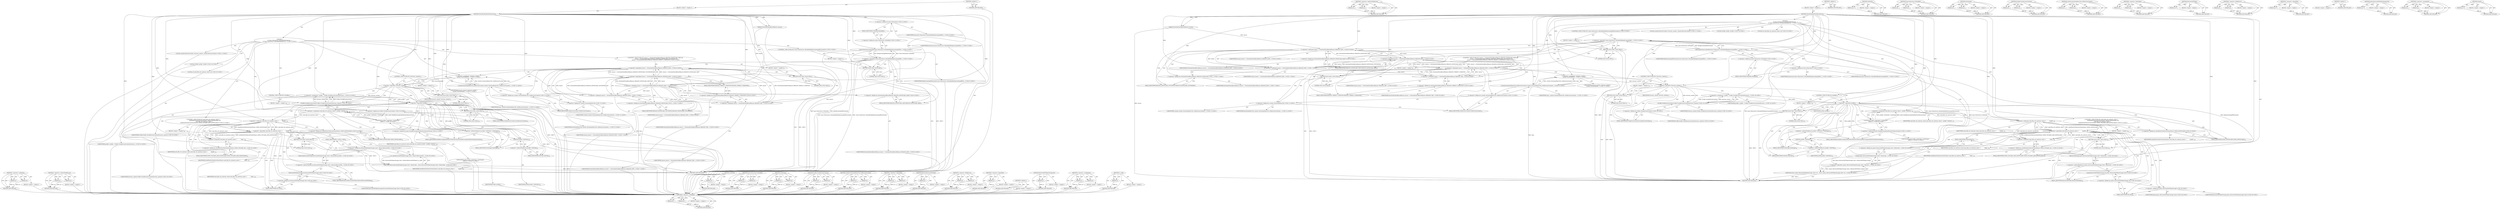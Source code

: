 digraph "is_valid" {
vulnerable_166 [label=<(METHOD,&lt;operator&gt;.notEquals)>];
vulnerable_167 [label=<(PARAM,p1)>];
vulnerable_168 [label=<(PARAM,p2)>];
vulnerable_169 [label=<(BLOCK,&lt;empty&gt;,&lt;empty&gt;)>];
vulnerable_170 [label=<(METHOD_RETURN,ANY)>];
vulnerable_191 [label=<(METHOD,&lt;operator&gt;.indirectFieldAccess)>];
vulnerable_192 [label=<(PARAM,p1)>];
vulnerable_193 [label=<(PARAM,p2)>];
vulnerable_194 [label=<(BLOCK,&lt;empty&gt;,&lt;empty&gt;)>];
vulnerable_195 [label=<(METHOD_RETURN,ANY)>];
vulnerable_6 [label=<(METHOD,&lt;global&gt;)<SUB>1</SUB>>];
vulnerable_7 [label=<(BLOCK,&lt;empty&gt;,&lt;empty&gt;)<SUB>1</SUB>>];
vulnerable_8 [label=<(METHOD,ShouldUploadForMalwareScan)<SUB>1</SUB>>];
vulnerable_9 [label=<(PARAM,DownloadCheckResultReason reason)<SUB>2</SUB>>];
vulnerable_10 [label="<(BLOCK,{
  if (!base::FeatureList::IsEnabled(kDeepScan...,{
  if (!base::FeatureList::IsEnabled(kDeepScan...)<SUB>2</SUB>>"];
vulnerable_11 [label="<(CONTROL_STRUCTURE,IF,if (!base::FeatureList::IsEnabled(kDeepScanningOfDownloads)))<SUB>3</SUB>>"];
vulnerable_12 [label="<(&lt;operator&gt;.logicalNot,!base::FeatureList::IsEnabled(kDeepScanningOfDo...)<SUB>3</SUB>>"];
vulnerable_13 [label="<(base.FeatureList.IsEnabled,base::FeatureList::IsEnabled(kDeepScanningOfDow...)<SUB>3</SUB>>"];
vulnerable_14 [label="<(&lt;operator&gt;.fieldAccess,base::FeatureList::IsEnabled)<SUB>3</SUB>>"];
vulnerable_15 [label="<(&lt;operator&gt;.fieldAccess,base::FeatureList)<SUB>3</SUB>>"];
vulnerable_16 [label="<(IDENTIFIER,base,base::FeatureList::IsEnabled(kDeepScanningOfDow...)<SUB>3</SUB>>"];
vulnerable_17 [label="<(IDENTIFIER,FeatureList,base::FeatureList::IsEnabled(kDeepScanningOfDow...)<SUB>3</SUB>>"];
vulnerable_18 [label=<(FIELD_IDENTIFIER,IsEnabled,IsEnabled)<SUB>3</SUB>>];
vulnerable_19 [label="<(IDENTIFIER,kDeepScanningOfDownloads,base::FeatureList::IsEnabled(kDeepScanningOfDow...)<SUB>3</SUB>>"];
vulnerable_20 [label=<(BLOCK,&lt;empty&gt;,&lt;empty&gt;)<SUB>4</SUB>>];
vulnerable_21 [label=<(RETURN,return false;,return false;)<SUB>4</SUB>>];
vulnerable_22 [label=<(LITERAL,false,return false;)<SUB>4</SUB>>];
vulnerable_23 [label="<(CONTROL_STRUCTURE,IF,if (reason != DownloadCheckResultReason::REASON_DOWNLOAD_SAFE &amp;&amp;
      reason != DownloadCheckResultReason::REASON_DOWNLOAD_UNCOMMON &amp;&amp;
      reason != DownloadCheckResultReason::REASON_VERDICT_UNKNOWN))<SUB>6</SUB>>"];
vulnerable_24 [label="<(&lt;operator&gt;.logicalAnd,reason != DownloadCheckResultReason::REASON_DOW...)<SUB>6</SUB>>"];
vulnerable_25 [label="<(&lt;operator&gt;.logicalAnd,reason != DownloadCheckResultReason::REASON_DOW...)<SUB>6</SUB>>"];
vulnerable_26 [label="<(&lt;operator&gt;.notEquals,reason != DownloadCheckResultReason::REASON_DOW...)<SUB>6</SUB>>"];
vulnerable_27 [label="<(IDENTIFIER,reason,reason != DownloadCheckResultReason::REASON_DOW...)<SUB>6</SUB>>"];
vulnerable_28 [label="<(&lt;operator&gt;.fieldAccess,DownloadCheckResultReason::REASON_DOWNLOAD_SAFE)<SUB>6</SUB>>"];
vulnerable_29 [label="<(IDENTIFIER,DownloadCheckResultReason,reason != DownloadCheckResultReason::REASON_DOW...)<SUB>6</SUB>>"];
vulnerable_30 [label=<(FIELD_IDENTIFIER,REASON_DOWNLOAD_SAFE,REASON_DOWNLOAD_SAFE)<SUB>6</SUB>>];
vulnerable_31 [label="<(&lt;operator&gt;.notEquals,reason != DownloadCheckResultReason::REASON_DOW...)<SUB>7</SUB>>"];
vulnerable_32 [label="<(IDENTIFIER,reason,reason != DownloadCheckResultReason::REASON_DOW...)<SUB>7</SUB>>"];
vulnerable_33 [label="<(&lt;operator&gt;.fieldAccess,DownloadCheckResultReason::REASON_DOWNLOAD_UNCO...)<SUB>7</SUB>>"];
vulnerable_34 [label="<(IDENTIFIER,DownloadCheckResultReason,reason != DownloadCheckResultReason::REASON_DOW...)<SUB>7</SUB>>"];
vulnerable_35 [label=<(FIELD_IDENTIFIER,REASON_DOWNLOAD_UNCOMMON,REASON_DOWNLOAD_UNCOMMON)<SUB>7</SUB>>];
vulnerable_36 [label="<(&lt;operator&gt;.notEquals,reason != DownloadCheckResultReason::REASON_VER...)<SUB>8</SUB>>"];
vulnerable_37 [label="<(IDENTIFIER,reason,reason != DownloadCheckResultReason::REASON_VER...)<SUB>8</SUB>>"];
vulnerable_38 [label="<(&lt;operator&gt;.fieldAccess,DownloadCheckResultReason::REASON_VERDICT_UNKNOWN)<SUB>8</SUB>>"];
vulnerable_39 [label="<(IDENTIFIER,DownloadCheckResultReason,reason != DownloadCheckResultReason::REASON_VER...)<SUB>8</SUB>>"];
vulnerable_40 [label=<(FIELD_IDENTIFIER,REASON_VERDICT_UNKNOWN,REASON_VERDICT_UNKNOWN)<SUB>8</SUB>>];
vulnerable_41 [label=<(BLOCK,&lt;empty&gt;,&lt;empty&gt;)<SUB>9</SUB>>];
vulnerable_42 [label=<(RETURN,return false;,return false;)<SUB>9</SUB>>];
vulnerable_43 [label=<(LITERAL,false,return false;)<SUB>9</SUB>>];
vulnerable_44 [label="<(LOCAL,content.BrowserContext* browser_context: content.BrowserContext*)<SUB>11</SUB>>"];
vulnerable_45 [label="<(&lt;operator&gt;.assignment,* browser_context =
      content::DownloadItem...)<SUB>11</SUB>>"];
vulnerable_46 [label="<(IDENTIFIER,browser_context,* browser_context =
      content::DownloadItem...)<SUB>11</SUB>>"];
vulnerable_47 [label="<(content.DownloadItemUtils.GetBrowserContext,content::DownloadItemUtils::GetBrowserContext(i...)<SUB>12</SUB>>"];
vulnerable_48 [label="<(&lt;operator&gt;.fieldAccess,content::DownloadItemUtils::GetBrowserContext)<SUB>12</SUB>>"];
vulnerable_49 [label="<(&lt;operator&gt;.fieldAccess,content::DownloadItemUtils)<SUB>12</SUB>>"];
vulnerable_50 [label="<(IDENTIFIER,content,content::DownloadItemUtils::GetBrowserContext(i...)<SUB>12</SUB>>"];
vulnerable_51 [label="<(IDENTIFIER,DownloadItemUtils,content::DownloadItemUtils::GetBrowserContext(i...)<SUB>12</SUB>>"];
vulnerable_52 [label=<(FIELD_IDENTIFIER,GetBrowserContext,GetBrowserContext)<SUB>12</SUB>>];
vulnerable_53 [label="<(IDENTIFIER,item_,content::DownloadItemUtils::GetBrowserContext(i...)<SUB>12</SUB>>"];
vulnerable_54 [label=<(CONTROL_STRUCTURE,IF,if (!browser_context))<SUB>13</SUB>>];
vulnerable_55 [label=<(&lt;operator&gt;.logicalNot,!browser_context)<SUB>13</SUB>>];
vulnerable_56 [label=<(IDENTIFIER,browser_context,!browser_context)<SUB>13</SUB>>];
vulnerable_57 [label=<(BLOCK,&lt;empty&gt;,&lt;empty&gt;)<SUB>14</SUB>>];
vulnerable_58 [label=<(RETURN,return false;,return false;)<SUB>14</SUB>>];
vulnerable_59 [label=<(LITERAL,false,return false;)<SUB>14</SUB>>];
vulnerable_60 [label="<(LOCAL,Profile* profile: Profile*)<SUB>16</SUB>>"];
vulnerable_61 [label="<(&lt;operator&gt;.assignment,* profile = Profile::FromBrowserContext(browser...)<SUB>16</SUB>>"];
vulnerable_62 [label="<(IDENTIFIER,profile,* profile = Profile::FromBrowserContext(browser...)<SUB>16</SUB>>"];
vulnerable_63 [label="<(Profile.FromBrowserContext,Profile::FromBrowserContext(browser_context))<SUB>16</SUB>>"];
vulnerable_64 [label="<(&lt;operator&gt;.fieldAccess,Profile::FromBrowserContext)<SUB>16</SUB>>"];
vulnerable_65 [label="<(IDENTIFIER,Profile,Profile::FromBrowserContext(browser_context))<SUB>16</SUB>>"];
vulnerable_66 [label=<(FIELD_IDENTIFIER,FromBrowserContext,FromBrowserContext)<SUB>16</SUB>>];
vulnerable_67 [label="<(IDENTIFIER,browser_context,Profile::FromBrowserContext(browser_context))<SUB>16</SUB>>"];
vulnerable_68 [label=<(CONTROL_STRUCTURE,IF,if (!profile))<SUB>17</SUB>>];
vulnerable_69 [label=<(&lt;operator&gt;.logicalNot,!profile)<SUB>17</SUB>>];
vulnerable_70 [label=<(IDENTIFIER,profile,!profile)<SUB>17</SUB>>];
vulnerable_71 [label=<(BLOCK,&lt;empty&gt;,&lt;empty&gt;)<SUB>18</SUB>>];
vulnerable_72 [label=<(RETURN,return false;,return false;)<SUB>18</SUB>>];
vulnerable_73 [label=<(LITERAL,false,return false;)<SUB>18</SUB>>];
vulnerable_74 [label="<(LOCAL,int send_files_for_malware_check: int)<SUB>20</SUB>>"];
vulnerable_75 [label=<(&lt;operator&gt;.assignment,send_files_for_malware_check = profile-&gt;GetPref...)<SUB>20</SUB>>];
vulnerable_76 [label=<(IDENTIFIER,send_files_for_malware_check,send_files_for_malware_check = profile-&gt;GetPref...)<SUB>20</SUB>>];
vulnerable_77 [label="<(GetInteger,profile-&gt;GetPrefs()-&gt;GetInteger(
      prefs::k...)<SUB>20</SUB>>"];
vulnerable_78 [label=<(&lt;operator&gt;.indirectFieldAccess,profile-&gt;GetPrefs()-&gt;GetInteger)<SUB>20</SUB>>];
vulnerable_79 [label=<(GetPrefs,profile-&gt;GetPrefs())<SUB>20</SUB>>];
vulnerable_80 [label=<(&lt;operator&gt;.indirectFieldAccess,profile-&gt;GetPrefs)<SUB>20</SUB>>];
vulnerable_81 [label=<(IDENTIFIER,profile,profile-&gt;GetPrefs())<SUB>20</SUB>>];
vulnerable_82 [label=<(FIELD_IDENTIFIER,GetPrefs,GetPrefs)<SUB>20</SUB>>];
vulnerable_83 [label=<(FIELD_IDENTIFIER,GetInteger,GetInteger)<SUB>20</SUB>>];
vulnerable_84 [label="<(&lt;operator&gt;.fieldAccess,prefs::kSafeBrowsingSendFilesForMalwareCheck)<SUB>21</SUB>>"];
vulnerable_85 [label="<(IDENTIFIER,prefs,profile-&gt;GetPrefs()-&gt;GetInteger(
      prefs::k...)<SUB>21</SUB>>"];
vulnerable_86 [label=<(FIELD_IDENTIFIER,kSafeBrowsingSendFilesForMalwareCheck,kSafeBrowsingSendFilesForMalwareCheck)<SUB>21</SUB>>];
vulnerable_87 [label="<(CONTROL_STRUCTURE,IF,if (send_files_for_malware_check !=
          SendFilesForMalwareCheckValues::SEND_DOWNLOADS &amp;&amp;
      send_files_for_malware_check !=
           SendFilesForMalwareCheckValues::SEND_UPLOADS_AND_DOWNLOADS))<SUB>22</SUB>>"];
vulnerable_88 [label=<(&lt;operator&gt;.logicalAnd,send_files_for_malware_check !=
          SendF...)<SUB>22</SUB>>];
vulnerable_89 [label=<(&lt;operator&gt;.notEquals,send_files_for_malware_check !=
          SendF...)<SUB>22</SUB>>];
vulnerable_90 [label=<(IDENTIFIER,send_files_for_malware_check,send_files_for_malware_check !=
          SendF...)<SUB>22</SUB>>];
vulnerable_91 [label="<(&lt;operator&gt;.fieldAccess,SendFilesForMalwareCheckValues::SEND_DOWNLOADS)<SUB>23</SUB>>"];
vulnerable_92 [label=<(IDENTIFIER,SendFilesForMalwareCheckValues,send_files_for_malware_check !=
          SendF...)<SUB>23</SUB>>];
vulnerable_93 [label=<(FIELD_IDENTIFIER,SEND_DOWNLOADS,SEND_DOWNLOADS)<SUB>23</SUB>>];
vulnerable_94 [label=<(&lt;operator&gt;.notEquals,send_files_for_malware_check !=
           Send...)<SUB>24</SUB>>];
vulnerable_95 [label=<(IDENTIFIER,send_files_for_malware_check,send_files_for_malware_check !=
           Send...)<SUB>24</SUB>>];
vulnerable_96 [label="<(&lt;operator&gt;.fieldAccess,SendFilesForMalwareCheckValues::SEND_UPLOADS_AN...)<SUB>25</SUB>>"];
vulnerable_97 [label=<(IDENTIFIER,SendFilesForMalwareCheckValues,send_files_for_malware_check !=
           Send...)<SUB>25</SUB>>];
vulnerable_98 [label=<(FIELD_IDENTIFIER,SEND_UPLOADS_AND_DOWNLOADS,SEND_UPLOADS_AND_DOWNLOADS)<SUB>25</SUB>>];
vulnerable_99 [label=<(BLOCK,&lt;empty&gt;,&lt;empty&gt;)<SUB>26</SUB>>];
vulnerable_100 [label=<(RETURN,return false;,return false;)<SUB>26</SUB>>];
vulnerable_101 [label=<(LITERAL,false,return false;)<SUB>26</SUB>>];
vulnerable_102 [label="<(RETURN,return !policy::BrowserDMTokenStorage::Get()-&gt;R...,return !policy::BrowserDMTokenStorage::Get()-&gt;R...)<SUB>28</SUB>>"];
vulnerable_103 [label="<(&lt;operator&gt;.logicalNot,!policy::BrowserDMTokenStorage::Get()-&gt;Retrieve...)<SUB>28</SUB>>"];
vulnerable_104 [label="<(empty,policy::BrowserDMTokenStorage::Get()-&gt;RetrieveD...)<SUB>28</SUB>>"];
vulnerable_105 [label="<(&lt;operator&gt;.fieldAccess,policy::BrowserDMTokenStorage::Get()-&gt;RetrieveD...)<SUB>28</SUB>>"];
vulnerable_106 [label="<(RetrieveDMToken,policy::BrowserDMTokenStorage::Get()-&gt;RetrieveD...)<SUB>28</SUB>>"];
vulnerable_107 [label="<(&lt;operator&gt;.indirectFieldAccess,policy::BrowserDMTokenStorage::Get()-&gt;RetrieveD...)<SUB>28</SUB>>"];
vulnerable_108 [label="<(policy.BrowserDMTokenStorage.Get,policy::BrowserDMTokenStorage::Get())<SUB>28</SUB>>"];
vulnerable_109 [label="<(&lt;operator&gt;.fieldAccess,policy::BrowserDMTokenStorage::Get)<SUB>28</SUB>>"];
vulnerable_110 [label="<(&lt;operator&gt;.fieldAccess,policy::BrowserDMTokenStorage)<SUB>28</SUB>>"];
vulnerable_111 [label="<(IDENTIFIER,policy,policy::BrowserDMTokenStorage::Get())<SUB>28</SUB>>"];
vulnerable_112 [label="<(IDENTIFIER,BrowserDMTokenStorage,policy::BrowserDMTokenStorage::Get())<SUB>28</SUB>>"];
vulnerable_113 [label=<(FIELD_IDENTIFIER,Get,Get)<SUB>28</SUB>>];
vulnerable_114 [label=<(FIELD_IDENTIFIER,RetrieveDMToken,RetrieveDMToken)<SUB>28</SUB>>];
vulnerable_115 [label=<(FIELD_IDENTIFIER,empty,empty)<SUB>28</SUB>>];
vulnerable_116 [label=<(METHOD_RETURN,bool)<SUB>1</SUB>>];
vulnerable_118 [label=<(METHOD_RETURN,ANY)<SUB>1</SUB>>];
vulnerable_196 [label=<(METHOD,GetPrefs)>];
vulnerable_197 [label=<(PARAM,p1)>];
vulnerable_198 [label=<(BLOCK,&lt;empty&gt;,&lt;empty&gt;)>];
vulnerable_199 [label=<(METHOD_RETURN,ANY)>];
vulnerable_151 [label=<(METHOD,base.FeatureList.IsEnabled)>];
vulnerable_152 [label=<(PARAM,p1)>];
vulnerable_153 [label=<(PARAM,p2)>];
vulnerable_154 [label=<(BLOCK,&lt;empty&gt;,&lt;empty&gt;)>];
vulnerable_155 [label=<(METHOD_RETURN,ANY)>];
vulnerable_186 [label=<(METHOD,GetInteger)>];
vulnerable_187 [label=<(PARAM,p1)>];
vulnerable_188 [label=<(PARAM,p2)>];
vulnerable_189 [label=<(BLOCK,&lt;empty&gt;,&lt;empty&gt;)>];
vulnerable_190 [label=<(METHOD_RETURN,ANY)>];
vulnerable_181 [label=<(METHOD,Profile.FromBrowserContext)>];
vulnerable_182 [label=<(PARAM,p1)>];
vulnerable_183 [label=<(PARAM,p2)>];
vulnerable_184 [label=<(BLOCK,&lt;empty&gt;,&lt;empty&gt;)>];
vulnerable_185 [label=<(METHOD_RETURN,ANY)>];
vulnerable_176 [label=<(METHOD,content.DownloadItemUtils.GetBrowserContext)>];
vulnerable_177 [label=<(PARAM,p1)>];
vulnerable_178 [label=<(PARAM,p2)>];
vulnerable_179 [label=<(BLOCK,&lt;empty&gt;,&lt;empty&gt;)>];
vulnerable_180 [label=<(METHOD_RETURN,ANY)>];
vulnerable_161 [label=<(METHOD,&lt;operator&gt;.logicalAnd)>];
vulnerable_162 [label=<(PARAM,p1)>];
vulnerable_163 [label=<(PARAM,p2)>];
vulnerable_164 [label=<(BLOCK,&lt;empty&gt;,&lt;empty&gt;)>];
vulnerable_165 [label=<(METHOD_RETURN,ANY)>];
vulnerable_204 [label=<(METHOD,RetrieveDMToken)>];
vulnerable_205 [label=<(PARAM,p1)>];
vulnerable_206 [label=<(BLOCK,&lt;empty&gt;,&lt;empty&gt;)>];
vulnerable_207 [label=<(METHOD_RETURN,ANY)>];
vulnerable_156 [label=<(METHOD,&lt;operator&gt;.fieldAccess)>];
vulnerable_157 [label=<(PARAM,p1)>];
vulnerable_158 [label=<(PARAM,p2)>];
vulnerable_159 [label=<(BLOCK,&lt;empty&gt;,&lt;empty&gt;)>];
vulnerable_160 [label=<(METHOD_RETURN,ANY)>];
vulnerable_147 [label=<(METHOD,&lt;operator&gt;.logicalNot)>];
vulnerable_148 [label=<(PARAM,p1)>];
vulnerable_149 [label=<(BLOCK,&lt;empty&gt;,&lt;empty&gt;)>];
vulnerable_150 [label=<(METHOD_RETURN,ANY)>];
vulnerable_141 [label=<(METHOD,&lt;global&gt;)<SUB>1</SUB>>];
vulnerable_142 [label=<(BLOCK,&lt;empty&gt;,&lt;empty&gt;)>];
vulnerable_143 [label=<(METHOD_RETURN,ANY)>];
vulnerable_208 [label=<(METHOD,policy.BrowserDMTokenStorage.Get)>];
vulnerable_209 [label=<(PARAM,p1)>];
vulnerable_210 [label=<(BLOCK,&lt;empty&gt;,&lt;empty&gt;)>];
vulnerable_211 [label=<(METHOD_RETURN,ANY)>];
vulnerable_171 [label=<(METHOD,&lt;operator&gt;.assignment)>];
vulnerable_172 [label=<(PARAM,p1)>];
vulnerable_173 [label=<(PARAM,p2)>];
vulnerable_174 [label=<(BLOCK,&lt;empty&gt;,&lt;empty&gt;)>];
vulnerable_175 [label=<(METHOD_RETURN,ANY)>];
vulnerable_200 [label=<(METHOD,empty)>];
vulnerable_201 [label=<(PARAM,p1)>];
vulnerable_202 [label=<(BLOCK,&lt;empty&gt;,&lt;empty&gt;)>];
vulnerable_203 [label=<(METHOD_RETURN,ANY)>];
fixed_161 [label=<(METHOD,&lt;operator&gt;.notEquals)>];
fixed_162 [label=<(PARAM,p1)>];
fixed_163 [label=<(PARAM,p2)>];
fixed_164 [label=<(BLOCK,&lt;empty&gt;,&lt;empty&gt;)>];
fixed_165 [label=<(METHOD_RETURN,ANY)>];
fixed_186 [label=<(METHOD,&lt;operator&gt;.indirectFieldAccess)>];
fixed_187 [label=<(PARAM,p1)>];
fixed_188 [label=<(PARAM,p2)>];
fixed_189 [label=<(BLOCK,&lt;empty&gt;,&lt;empty&gt;)>];
fixed_190 [label=<(METHOD_RETURN,ANY)>];
fixed_6 [label=<(METHOD,&lt;global&gt;)<SUB>1</SUB>>];
fixed_7 [label=<(BLOCK,&lt;empty&gt;,&lt;empty&gt;)<SUB>1</SUB>>];
fixed_8 [label=<(METHOD,ShouldUploadForMalwareScan)<SUB>1</SUB>>];
fixed_9 [label=<(PARAM,DownloadCheckResultReason reason)<SUB>2</SUB>>];
fixed_10 [label="<(BLOCK,{
  if (!base::FeatureList::IsEnabled(kDeepScan...,{
  if (!base::FeatureList::IsEnabled(kDeepScan...)<SUB>2</SUB>>"];
fixed_11 [label="<(CONTROL_STRUCTURE,IF,if (!base::FeatureList::IsEnabled(kDeepScanningOfDownloads)))<SUB>3</SUB>>"];
fixed_12 [label="<(&lt;operator&gt;.logicalNot,!base::FeatureList::IsEnabled(kDeepScanningOfDo...)<SUB>3</SUB>>"];
fixed_13 [label="<(base.FeatureList.IsEnabled,base::FeatureList::IsEnabled(kDeepScanningOfDow...)<SUB>3</SUB>>"];
fixed_14 [label="<(&lt;operator&gt;.fieldAccess,base::FeatureList::IsEnabled)<SUB>3</SUB>>"];
fixed_15 [label="<(&lt;operator&gt;.fieldAccess,base::FeatureList)<SUB>3</SUB>>"];
fixed_16 [label="<(IDENTIFIER,base,base::FeatureList::IsEnabled(kDeepScanningOfDow...)<SUB>3</SUB>>"];
fixed_17 [label="<(IDENTIFIER,FeatureList,base::FeatureList::IsEnabled(kDeepScanningOfDow...)<SUB>3</SUB>>"];
fixed_18 [label=<(FIELD_IDENTIFIER,IsEnabled,IsEnabled)<SUB>3</SUB>>];
fixed_19 [label="<(IDENTIFIER,kDeepScanningOfDownloads,base::FeatureList::IsEnabled(kDeepScanningOfDow...)<SUB>3</SUB>>"];
fixed_20 [label=<(BLOCK,&lt;empty&gt;,&lt;empty&gt;)<SUB>4</SUB>>];
fixed_21 [label=<(RETURN,return false;,return false;)<SUB>4</SUB>>];
fixed_22 [label=<(LITERAL,false,return false;)<SUB>4</SUB>>];
fixed_23 [label="<(CONTROL_STRUCTURE,IF,if (reason != DownloadCheckResultReason::REASON_DOWNLOAD_SAFE &amp;&amp;
      reason != DownloadCheckResultReason::REASON_DOWNLOAD_UNCOMMON &amp;&amp;
      reason != DownloadCheckResultReason::REASON_VERDICT_UNKNOWN))<SUB>6</SUB>>"];
fixed_24 [label="<(&lt;operator&gt;.logicalAnd,reason != DownloadCheckResultReason::REASON_DOW...)<SUB>6</SUB>>"];
fixed_25 [label="<(&lt;operator&gt;.logicalAnd,reason != DownloadCheckResultReason::REASON_DOW...)<SUB>6</SUB>>"];
fixed_26 [label="<(&lt;operator&gt;.notEquals,reason != DownloadCheckResultReason::REASON_DOW...)<SUB>6</SUB>>"];
fixed_27 [label="<(IDENTIFIER,reason,reason != DownloadCheckResultReason::REASON_DOW...)<SUB>6</SUB>>"];
fixed_28 [label="<(&lt;operator&gt;.fieldAccess,DownloadCheckResultReason::REASON_DOWNLOAD_SAFE)<SUB>6</SUB>>"];
fixed_29 [label="<(IDENTIFIER,DownloadCheckResultReason,reason != DownloadCheckResultReason::REASON_DOW...)<SUB>6</SUB>>"];
fixed_30 [label=<(FIELD_IDENTIFIER,REASON_DOWNLOAD_SAFE,REASON_DOWNLOAD_SAFE)<SUB>6</SUB>>];
fixed_31 [label="<(&lt;operator&gt;.notEquals,reason != DownloadCheckResultReason::REASON_DOW...)<SUB>7</SUB>>"];
fixed_32 [label="<(IDENTIFIER,reason,reason != DownloadCheckResultReason::REASON_DOW...)<SUB>7</SUB>>"];
fixed_33 [label="<(&lt;operator&gt;.fieldAccess,DownloadCheckResultReason::REASON_DOWNLOAD_UNCO...)<SUB>7</SUB>>"];
fixed_34 [label="<(IDENTIFIER,DownloadCheckResultReason,reason != DownloadCheckResultReason::REASON_DOW...)<SUB>7</SUB>>"];
fixed_35 [label=<(FIELD_IDENTIFIER,REASON_DOWNLOAD_UNCOMMON,REASON_DOWNLOAD_UNCOMMON)<SUB>7</SUB>>];
fixed_36 [label="<(&lt;operator&gt;.notEquals,reason != DownloadCheckResultReason::REASON_VER...)<SUB>8</SUB>>"];
fixed_37 [label="<(IDENTIFIER,reason,reason != DownloadCheckResultReason::REASON_VER...)<SUB>8</SUB>>"];
fixed_38 [label="<(&lt;operator&gt;.fieldAccess,DownloadCheckResultReason::REASON_VERDICT_UNKNOWN)<SUB>8</SUB>>"];
fixed_39 [label="<(IDENTIFIER,DownloadCheckResultReason,reason != DownloadCheckResultReason::REASON_VER...)<SUB>8</SUB>>"];
fixed_40 [label=<(FIELD_IDENTIFIER,REASON_VERDICT_UNKNOWN,REASON_VERDICT_UNKNOWN)<SUB>8</SUB>>];
fixed_41 [label=<(BLOCK,&lt;empty&gt;,&lt;empty&gt;)<SUB>9</SUB>>];
fixed_42 [label=<(RETURN,return false;,return false;)<SUB>9</SUB>>];
fixed_43 [label=<(LITERAL,false,return false;)<SUB>9</SUB>>];
fixed_44 [label="<(LOCAL,content.BrowserContext* browser_context: content.BrowserContext*)<SUB>11</SUB>>"];
fixed_45 [label="<(&lt;operator&gt;.assignment,* browser_context =
      content::DownloadItem...)<SUB>11</SUB>>"];
fixed_46 [label="<(IDENTIFIER,browser_context,* browser_context =
      content::DownloadItem...)<SUB>11</SUB>>"];
fixed_47 [label="<(content.DownloadItemUtils.GetBrowserContext,content::DownloadItemUtils::GetBrowserContext(i...)<SUB>12</SUB>>"];
fixed_48 [label="<(&lt;operator&gt;.fieldAccess,content::DownloadItemUtils::GetBrowserContext)<SUB>12</SUB>>"];
fixed_49 [label="<(&lt;operator&gt;.fieldAccess,content::DownloadItemUtils)<SUB>12</SUB>>"];
fixed_50 [label="<(IDENTIFIER,content,content::DownloadItemUtils::GetBrowserContext(i...)<SUB>12</SUB>>"];
fixed_51 [label="<(IDENTIFIER,DownloadItemUtils,content::DownloadItemUtils::GetBrowserContext(i...)<SUB>12</SUB>>"];
fixed_52 [label=<(FIELD_IDENTIFIER,GetBrowserContext,GetBrowserContext)<SUB>12</SUB>>];
fixed_53 [label="<(IDENTIFIER,item_,content::DownloadItemUtils::GetBrowserContext(i...)<SUB>12</SUB>>"];
fixed_54 [label=<(CONTROL_STRUCTURE,IF,if (!browser_context))<SUB>13</SUB>>];
fixed_55 [label=<(&lt;operator&gt;.logicalNot,!browser_context)<SUB>13</SUB>>];
fixed_56 [label=<(IDENTIFIER,browser_context,!browser_context)<SUB>13</SUB>>];
fixed_57 [label=<(BLOCK,&lt;empty&gt;,&lt;empty&gt;)<SUB>14</SUB>>];
fixed_58 [label=<(RETURN,return false;,return false;)<SUB>14</SUB>>];
fixed_59 [label=<(LITERAL,false,return false;)<SUB>14</SUB>>];
fixed_60 [label="<(LOCAL,Profile* profile: Profile*)<SUB>16</SUB>>"];
fixed_61 [label="<(&lt;operator&gt;.assignment,* profile = Profile::FromBrowserContext(browser...)<SUB>16</SUB>>"];
fixed_62 [label="<(IDENTIFIER,profile,* profile = Profile::FromBrowserContext(browser...)<SUB>16</SUB>>"];
fixed_63 [label="<(Profile.FromBrowserContext,Profile::FromBrowserContext(browser_context))<SUB>16</SUB>>"];
fixed_64 [label="<(&lt;operator&gt;.fieldAccess,Profile::FromBrowserContext)<SUB>16</SUB>>"];
fixed_65 [label="<(IDENTIFIER,Profile,Profile::FromBrowserContext(browser_context))<SUB>16</SUB>>"];
fixed_66 [label=<(FIELD_IDENTIFIER,FromBrowserContext,FromBrowserContext)<SUB>16</SUB>>];
fixed_67 [label="<(IDENTIFIER,browser_context,Profile::FromBrowserContext(browser_context))<SUB>16</SUB>>"];
fixed_68 [label=<(CONTROL_STRUCTURE,IF,if (!profile))<SUB>17</SUB>>];
fixed_69 [label=<(&lt;operator&gt;.logicalNot,!profile)<SUB>17</SUB>>];
fixed_70 [label=<(IDENTIFIER,profile,!profile)<SUB>17</SUB>>];
fixed_71 [label=<(BLOCK,&lt;empty&gt;,&lt;empty&gt;)<SUB>18</SUB>>];
fixed_72 [label=<(RETURN,return false;,return false;)<SUB>18</SUB>>];
fixed_73 [label=<(LITERAL,false,return false;)<SUB>18</SUB>>];
fixed_74 [label="<(LOCAL,int send_files_for_malware_check: int)<SUB>20</SUB>>"];
fixed_75 [label=<(&lt;operator&gt;.assignment,send_files_for_malware_check = profile-&gt;GetPref...)<SUB>20</SUB>>];
fixed_76 [label=<(IDENTIFIER,send_files_for_malware_check,send_files_for_malware_check = profile-&gt;GetPref...)<SUB>20</SUB>>];
fixed_77 [label="<(GetInteger,profile-&gt;GetPrefs()-&gt;GetInteger(
      prefs::k...)<SUB>20</SUB>>"];
fixed_78 [label=<(&lt;operator&gt;.indirectFieldAccess,profile-&gt;GetPrefs()-&gt;GetInteger)<SUB>20</SUB>>];
fixed_79 [label=<(GetPrefs,profile-&gt;GetPrefs())<SUB>20</SUB>>];
fixed_80 [label=<(&lt;operator&gt;.indirectFieldAccess,profile-&gt;GetPrefs)<SUB>20</SUB>>];
fixed_81 [label=<(IDENTIFIER,profile,profile-&gt;GetPrefs())<SUB>20</SUB>>];
fixed_82 [label=<(FIELD_IDENTIFIER,GetPrefs,GetPrefs)<SUB>20</SUB>>];
fixed_83 [label=<(FIELD_IDENTIFIER,GetInteger,GetInteger)<SUB>20</SUB>>];
fixed_84 [label="<(&lt;operator&gt;.fieldAccess,prefs::kSafeBrowsingSendFilesForMalwareCheck)<SUB>21</SUB>>"];
fixed_85 [label="<(IDENTIFIER,prefs,profile-&gt;GetPrefs()-&gt;GetInteger(
      prefs::k...)<SUB>21</SUB>>"];
fixed_86 [label=<(FIELD_IDENTIFIER,kSafeBrowsingSendFilesForMalwareCheck,kSafeBrowsingSendFilesForMalwareCheck)<SUB>21</SUB>>];
fixed_87 [label="<(CONTROL_STRUCTURE,IF,if (send_files_for_malware_check !=
          SendFilesForMalwareCheckValues::SEND_DOWNLOADS &amp;&amp;
      send_files_for_malware_check !=
           SendFilesForMalwareCheckValues::SEND_UPLOADS_AND_DOWNLOADS))<SUB>22</SUB>>"];
fixed_88 [label=<(&lt;operator&gt;.logicalAnd,send_files_for_malware_check !=
          SendF...)<SUB>22</SUB>>];
fixed_89 [label=<(&lt;operator&gt;.notEquals,send_files_for_malware_check !=
          SendF...)<SUB>22</SUB>>];
fixed_90 [label=<(IDENTIFIER,send_files_for_malware_check,send_files_for_malware_check !=
          SendF...)<SUB>22</SUB>>];
fixed_91 [label="<(&lt;operator&gt;.fieldAccess,SendFilesForMalwareCheckValues::SEND_DOWNLOADS)<SUB>23</SUB>>"];
fixed_92 [label=<(IDENTIFIER,SendFilesForMalwareCheckValues,send_files_for_malware_check !=
          SendF...)<SUB>23</SUB>>];
fixed_93 [label=<(FIELD_IDENTIFIER,SEND_DOWNLOADS,SEND_DOWNLOADS)<SUB>23</SUB>>];
fixed_94 [label=<(&lt;operator&gt;.notEquals,send_files_for_malware_check !=
           Send...)<SUB>24</SUB>>];
fixed_95 [label=<(IDENTIFIER,send_files_for_malware_check,send_files_for_malware_check !=
           Send...)<SUB>24</SUB>>];
fixed_96 [label="<(&lt;operator&gt;.fieldAccess,SendFilesForMalwareCheckValues::SEND_UPLOADS_AN...)<SUB>25</SUB>>"];
fixed_97 [label=<(IDENTIFIER,SendFilesForMalwareCheckValues,send_files_for_malware_check !=
           Send...)<SUB>25</SUB>>];
fixed_98 [label=<(FIELD_IDENTIFIER,SEND_UPLOADS_AND_DOWNLOADS,SEND_UPLOADS_AND_DOWNLOADS)<SUB>25</SUB>>];
fixed_99 [label=<(BLOCK,&lt;empty&gt;,&lt;empty&gt;)<SUB>26</SUB>>];
fixed_100 [label=<(RETURN,return false;,return false;)<SUB>26</SUB>>];
fixed_101 [label=<(LITERAL,false,return false;)<SUB>26</SUB>>];
fixed_102 [label="<(RETURN,return BrowserDMTokenStorage::Get()-&gt;RetrieveBr...,return BrowserDMTokenStorage::Get()-&gt;RetrieveBr...)<SUB>30</SUB>>"];
fixed_103 [label="<(is_valid,BrowserDMTokenStorage::Get()-&gt;RetrieveBrowserDM...)<SUB>30</SUB>>"];
fixed_104 [label="<(&lt;operator&gt;.fieldAccess,BrowserDMTokenStorage::Get()-&gt;RetrieveBrowserDM...)<SUB>30</SUB>>"];
fixed_105 [label="<(RetrieveBrowserDMToken,BrowserDMTokenStorage::Get()-&gt;RetrieveBrowserDM...)<SUB>30</SUB>>"];
fixed_106 [label="<(&lt;operator&gt;.indirectFieldAccess,BrowserDMTokenStorage::Get()-&gt;RetrieveBrowserDM...)<SUB>30</SUB>>"];
fixed_107 [label="<(BrowserDMTokenStorage.Get,BrowserDMTokenStorage::Get())<SUB>30</SUB>>"];
fixed_108 [label="<(&lt;operator&gt;.fieldAccess,BrowserDMTokenStorage::Get)<SUB>30</SUB>>"];
fixed_109 [label="<(IDENTIFIER,BrowserDMTokenStorage,BrowserDMTokenStorage::Get())<SUB>30</SUB>>"];
fixed_110 [label=<(FIELD_IDENTIFIER,Get,Get)<SUB>30</SUB>>];
fixed_111 [label=<(FIELD_IDENTIFIER,RetrieveBrowserDMToken,RetrieveBrowserDMToken)<SUB>30</SUB>>];
fixed_112 [label=<(FIELD_IDENTIFIER,is_valid,is_valid)<SUB>30</SUB>>];
fixed_113 [label=<(METHOD_RETURN,bool)<SUB>1</SUB>>];
fixed_115 [label=<(METHOD_RETURN,ANY)<SUB>1</SUB>>];
fixed_191 [label=<(METHOD,GetPrefs)>];
fixed_192 [label=<(PARAM,p1)>];
fixed_193 [label=<(BLOCK,&lt;empty&gt;,&lt;empty&gt;)>];
fixed_194 [label=<(METHOD_RETURN,ANY)>];
fixed_146 [label=<(METHOD,base.FeatureList.IsEnabled)>];
fixed_147 [label=<(PARAM,p1)>];
fixed_148 [label=<(PARAM,p2)>];
fixed_149 [label=<(BLOCK,&lt;empty&gt;,&lt;empty&gt;)>];
fixed_150 [label=<(METHOD_RETURN,ANY)>];
fixed_181 [label=<(METHOD,GetInteger)>];
fixed_182 [label=<(PARAM,p1)>];
fixed_183 [label=<(PARAM,p2)>];
fixed_184 [label=<(BLOCK,&lt;empty&gt;,&lt;empty&gt;)>];
fixed_185 [label=<(METHOD_RETURN,ANY)>];
fixed_176 [label=<(METHOD,Profile.FromBrowserContext)>];
fixed_177 [label=<(PARAM,p1)>];
fixed_178 [label=<(PARAM,p2)>];
fixed_179 [label=<(BLOCK,&lt;empty&gt;,&lt;empty&gt;)>];
fixed_180 [label=<(METHOD_RETURN,ANY)>];
fixed_171 [label=<(METHOD,content.DownloadItemUtils.GetBrowserContext)>];
fixed_172 [label=<(PARAM,p1)>];
fixed_173 [label=<(PARAM,p2)>];
fixed_174 [label=<(BLOCK,&lt;empty&gt;,&lt;empty&gt;)>];
fixed_175 [label=<(METHOD_RETURN,ANY)>];
fixed_156 [label=<(METHOD,&lt;operator&gt;.logicalAnd)>];
fixed_157 [label=<(PARAM,p1)>];
fixed_158 [label=<(PARAM,p2)>];
fixed_159 [label=<(BLOCK,&lt;empty&gt;,&lt;empty&gt;)>];
fixed_160 [label=<(METHOD_RETURN,ANY)>];
fixed_199 [label=<(METHOD,RetrieveBrowserDMToken)>];
fixed_200 [label=<(PARAM,p1)>];
fixed_201 [label=<(BLOCK,&lt;empty&gt;,&lt;empty&gt;)>];
fixed_202 [label=<(METHOD_RETURN,ANY)>];
fixed_151 [label=<(METHOD,&lt;operator&gt;.fieldAccess)>];
fixed_152 [label=<(PARAM,p1)>];
fixed_153 [label=<(PARAM,p2)>];
fixed_154 [label=<(BLOCK,&lt;empty&gt;,&lt;empty&gt;)>];
fixed_155 [label=<(METHOD_RETURN,ANY)>];
fixed_142 [label=<(METHOD,&lt;operator&gt;.logicalNot)>];
fixed_143 [label=<(PARAM,p1)>];
fixed_144 [label=<(BLOCK,&lt;empty&gt;,&lt;empty&gt;)>];
fixed_145 [label=<(METHOD_RETURN,ANY)>];
fixed_136 [label=<(METHOD,&lt;global&gt;)<SUB>1</SUB>>];
fixed_137 [label=<(BLOCK,&lt;empty&gt;,&lt;empty&gt;)>];
fixed_138 [label=<(METHOD_RETURN,ANY)>];
fixed_203 [label=<(METHOD,BrowserDMTokenStorage.Get)>];
fixed_204 [label=<(PARAM,p1)>];
fixed_205 [label=<(BLOCK,&lt;empty&gt;,&lt;empty&gt;)>];
fixed_206 [label=<(METHOD_RETURN,ANY)>];
fixed_166 [label=<(METHOD,&lt;operator&gt;.assignment)>];
fixed_167 [label=<(PARAM,p1)>];
fixed_168 [label=<(PARAM,p2)>];
fixed_169 [label=<(BLOCK,&lt;empty&gt;,&lt;empty&gt;)>];
fixed_170 [label=<(METHOD_RETURN,ANY)>];
fixed_195 [label=<(METHOD,is_valid)>];
fixed_196 [label=<(PARAM,p1)>];
fixed_197 [label=<(BLOCK,&lt;empty&gt;,&lt;empty&gt;)>];
fixed_198 [label=<(METHOD_RETURN,ANY)>];
vulnerable_166 -> vulnerable_167  [key=0, label="AST: "];
vulnerable_166 -> vulnerable_167  [key=1, label="DDG: "];
vulnerable_166 -> vulnerable_169  [key=0, label="AST: "];
vulnerable_166 -> vulnerable_168  [key=0, label="AST: "];
vulnerable_166 -> vulnerable_168  [key=1, label="DDG: "];
vulnerable_166 -> vulnerable_170  [key=0, label="AST: "];
vulnerable_166 -> vulnerable_170  [key=1, label="CFG: "];
vulnerable_167 -> vulnerable_170  [key=0, label="DDG: p1"];
vulnerable_168 -> vulnerable_170  [key=0, label="DDG: p2"];
vulnerable_191 -> vulnerable_192  [key=0, label="AST: "];
vulnerable_191 -> vulnerable_192  [key=1, label="DDG: "];
vulnerable_191 -> vulnerable_194  [key=0, label="AST: "];
vulnerable_191 -> vulnerable_193  [key=0, label="AST: "];
vulnerable_191 -> vulnerable_193  [key=1, label="DDG: "];
vulnerable_191 -> vulnerable_195  [key=0, label="AST: "];
vulnerable_191 -> vulnerable_195  [key=1, label="CFG: "];
vulnerable_192 -> vulnerable_195  [key=0, label="DDG: p1"];
vulnerable_193 -> vulnerable_195  [key=0, label="DDG: p2"];
vulnerable_6 -> vulnerable_7  [key=0, label="AST: "];
vulnerable_6 -> vulnerable_118  [key=0, label="AST: "];
vulnerable_6 -> vulnerable_118  [key=1, label="CFG: "];
vulnerable_7 -> vulnerable_8  [key=0, label="AST: "];
vulnerable_8 -> vulnerable_9  [key=0, label="AST: "];
vulnerable_8 -> vulnerable_9  [key=1, label="DDG: "];
vulnerable_8 -> vulnerable_10  [key=0, label="AST: "];
vulnerable_8 -> vulnerable_116  [key=0, label="AST: "];
vulnerable_8 -> vulnerable_15  [key=0, label="CFG: "];
vulnerable_8 -> vulnerable_21  [key=0, label="DDG: "];
vulnerable_8 -> vulnerable_42  [key=0, label="DDG: "];
vulnerable_8 -> vulnerable_47  [key=0, label="DDG: "];
vulnerable_8 -> vulnerable_55  [key=0, label="DDG: "];
vulnerable_8 -> vulnerable_58  [key=0, label="DDG: "];
vulnerable_8 -> vulnerable_63  [key=0, label="DDG: "];
vulnerable_8 -> vulnerable_69  [key=0, label="DDG: "];
vulnerable_8 -> vulnerable_72  [key=0, label="DDG: "];
vulnerable_8 -> vulnerable_100  [key=0, label="DDG: "];
vulnerable_8 -> vulnerable_13  [key=0, label="DDG: "];
vulnerable_8 -> vulnerable_22  [key=0, label="DDG: "];
vulnerable_8 -> vulnerable_36  [key=0, label="DDG: "];
vulnerable_8 -> vulnerable_43  [key=0, label="DDG: "];
vulnerable_8 -> vulnerable_59  [key=0, label="DDG: "];
vulnerable_8 -> vulnerable_73  [key=0, label="DDG: "];
vulnerable_8 -> vulnerable_89  [key=0, label="DDG: "];
vulnerable_8 -> vulnerable_94  [key=0, label="DDG: "];
vulnerable_8 -> vulnerable_101  [key=0, label="DDG: "];
vulnerable_8 -> vulnerable_26  [key=0, label="DDG: "];
vulnerable_8 -> vulnerable_31  [key=0, label="DDG: "];
vulnerable_9 -> vulnerable_116  [key=0, label="DDG: reason"];
vulnerable_9 -> vulnerable_26  [key=0, label="DDG: reason"];
vulnerable_10 -> vulnerable_11  [key=0, label="AST: "];
vulnerable_10 -> vulnerable_23  [key=0, label="AST: "];
vulnerable_10 -> vulnerable_44  [key=0, label="AST: "];
vulnerable_10 -> vulnerable_45  [key=0, label="AST: "];
vulnerable_10 -> vulnerable_54  [key=0, label="AST: "];
vulnerable_10 -> vulnerable_60  [key=0, label="AST: "];
vulnerable_10 -> vulnerable_61  [key=0, label="AST: "];
vulnerable_10 -> vulnerable_68  [key=0, label="AST: "];
vulnerable_10 -> vulnerable_74  [key=0, label="AST: "];
vulnerable_10 -> vulnerable_75  [key=0, label="AST: "];
vulnerable_10 -> vulnerable_87  [key=0, label="AST: "];
vulnerable_10 -> vulnerable_102  [key=0, label="AST: "];
vulnerable_11 -> vulnerable_12  [key=0, label="AST: "];
vulnerable_11 -> vulnerable_20  [key=0, label="AST: "];
vulnerable_12 -> vulnerable_13  [key=0, label="AST: "];
vulnerable_12 -> vulnerable_21  [key=0, label="CFG: "];
vulnerable_12 -> vulnerable_21  [key=1, label="CDG: "];
vulnerable_12 -> vulnerable_30  [key=0, label="CFG: "];
vulnerable_12 -> vulnerable_30  [key=1, label="CDG: "];
vulnerable_12 -> vulnerable_116  [key=0, label="DDG: base::FeatureList::IsEnabled(kDeepScanningOfDownloads)"];
vulnerable_12 -> vulnerable_116  [key=1, label="DDG: !base::FeatureList::IsEnabled(kDeepScanningOfDownloads)"];
vulnerable_12 -> vulnerable_26  [key=0, label="CDG: "];
vulnerable_12 -> vulnerable_28  [key=0, label="CDG: "];
vulnerable_12 -> vulnerable_25  [key=0, label="CDG: "];
vulnerable_12 -> vulnerable_24  [key=0, label="CDG: "];
vulnerable_13 -> vulnerable_14  [key=0, label="AST: "];
vulnerable_13 -> vulnerable_19  [key=0, label="AST: "];
vulnerable_13 -> vulnerable_12  [key=0, label="CFG: "];
vulnerable_13 -> vulnerable_12  [key=1, label="DDG: base::FeatureList::IsEnabled"];
vulnerable_13 -> vulnerable_12  [key=2, label="DDG: kDeepScanningOfDownloads"];
vulnerable_13 -> vulnerable_116  [key=0, label="DDG: base::FeatureList::IsEnabled"];
vulnerable_13 -> vulnerable_116  [key=1, label="DDG: kDeepScanningOfDownloads"];
vulnerable_14 -> vulnerable_15  [key=0, label="AST: "];
vulnerable_14 -> vulnerable_18  [key=0, label="AST: "];
vulnerable_14 -> vulnerable_13  [key=0, label="CFG: "];
vulnerable_15 -> vulnerable_16  [key=0, label="AST: "];
vulnerable_15 -> vulnerable_17  [key=0, label="AST: "];
vulnerable_15 -> vulnerable_18  [key=0, label="CFG: "];
vulnerable_18 -> vulnerable_14  [key=0, label="CFG: "];
vulnerable_20 -> vulnerable_21  [key=0, label="AST: "];
vulnerable_21 -> vulnerable_22  [key=0, label="AST: "];
vulnerable_21 -> vulnerable_116  [key=0, label="CFG: "];
vulnerable_21 -> vulnerable_116  [key=1, label="DDG: &lt;RET&gt;"];
vulnerable_22 -> vulnerable_21  [key=0, label="DDG: false"];
vulnerable_23 -> vulnerable_24  [key=0, label="AST: "];
vulnerable_23 -> vulnerable_41  [key=0, label="AST: "];
vulnerable_24 -> vulnerable_25  [key=0, label="AST: "];
vulnerable_24 -> vulnerable_36  [key=0, label="AST: "];
vulnerable_24 -> vulnerable_42  [key=0, label="CFG: "];
vulnerable_24 -> vulnerable_42  [key=1, label="CDG: "];
vulnerable_24 -> vulnerable_49  [key=0, label="CFG: "];
vulnerable_24 -> vulnerable_49  [key=1, label="CDG: "];
vulnerable_24 -> vulnerable_47  [key=0, label="CDG: "];
vulnerable_24 -> vulnerable_48  [key=0, label="CDG: "];
vulnerable_24 -> vulnerable_52  [key=0, label="CDG: "];
vulnerable_24 -> vulnerable_45  [key=0, label="CDG: "];
vulnerable_24 -> vulnerable_55  [key=0, label="CDG: "];
vulnerable_25 -> vulnerable_26  [key=0, label="AST: "];
vulnerable_25 -> vulnerable_31  [key=0, label="AST: "];
vulnerable_25 -> vulnerable_24  [key=0, label="CFG: "];
vulnerable_25 -> vulnerable_24  [key=1, label="DDG: reason != DownloadCheckResultReason::REASON_DOWNLOAD_SAFE"];
vulnerable_25 -> vulnerable_24  [key=2, label="DDG: reason != DownloadCheckResultReason::REASON_DOWNLOAD_UNCOMMON"];
vulnerable_25 -> vulnerable_40  [key=0, label="CFG: "];
vulnerable_25 -> vulnerable_40  [key=1, label="CDG: "];
vulnerable_25 -> vulnerable_38  [key=0, label="CDG: "];
vulnerable_25 -> vulnerable_36  [key=0, label="CDG: "];
vulnerable_26 -> vulnerable_27  [key=0, label="AST: "];
vulnerable_26 -> vulnerable_28  [key=0, label="AST: "];
vulnerable_26 -> vulnerable_25  [key=0, label="CFG: "];
vulnerable_26 -> vulnerable_25  [key=1, label="DDG: reason"];
vulnerable_26 -> vulnerable_25  [key=2, label="DDG: DownloadCheckResultReason::REASON_DOWNLOAD_SAFE"];
vulnerable_26 -> vulnerable_35  [key=0, label="CFG: "];
vulnerable_26 -> vulnerable_35  [key=1, label="CDG: "];
vulnerable_26 -> vulnerable_36  [key=0, label="DDG: reason"];
vulnerable_26 -> vulnerable_31  [key=0, label="DDG: reason"];
vulnerable_26 -> vulnerable_31  [key=1, label="CDG: "];
vulnerable_26 -> vulnerable_33  [key=0, label="CDG: "];
vulnerable_28 -> vulnerable_29  [key=0, label="AST: "];
vulnerable_28 -> vulnerable_30  [key=0, label="AST: "];
vulnerable_28 -> vulnerable_26  [key=0, label="CFG: "];
vulnerable_30 -> vulnerable_28  [key=0, label="CFG: "];
vulnerable_31 -> vulnerable_32  [key=0, label="AST: "];
vulnerable_31 -> vulnerable_33  [key=0, label="AST: "];
vulnerable_31 -> vulnerable_25  [key=0, label="CFG: "];
vulnerable_31 -> vulnerable_25  [key=1, label="DDG: reason"];
vulnerable_31 -> vulnerable_25  [key=2, label="DDG: DownloadCheckResultReason::REASON_DOWNLOAD_UNCOMMON"];
vulnerable_31 -> vulnerable_36  [key=0, label="DDG: reason"];
vulnerable_33 -> vulnerable_34  [key=0, label="AST: "];
vulnerable_33 -> vulnerable_35  [key=0, label="AST: "];
vulnerable_33 -> vulnerable_31  [key=0, label="CFG: "];
vulnerable_35 -> vulnerable_33  [key=0, label="CFG: "];
vulnerable_36 -> vulnerable_37  [key=0, label="AST: "];
vulnerable_36 -> vulnerable_38  [key=0, label="AST: "];
vulnerable_36 -> vulnerable_24  [key=0, label="CFG: "];
vulnerable_36 -> vulnerable_24  [key=1, label="DDG: reason"];
vulnerable_36 -> vulnerable_24  [key=2, label="DDG: DownloadCheckResultReason::REASON_VERDICT_UNKNOWN"];
vulnerable_38 -> vulnerable_39  [key=0, label="AST: "];
vulnerable_38 -> vulnerable_40  [key=0, label="AST: "];
vulnerable_38 -> vulnerable_36  [key=0, label="CFG: "];
vulnerable_40 -> vulnerable_38  [key=0, label="CFG: "];
vulnerable_41 -> vulnerable_42  [key=0, label="AST: "];
vulnerable_42 -> vulnerable_43  [key=0, label="AST: "];
vulnerable_42 -> vulnerable_116  [key=0, label="CFG: "];
vulnerable_42 -> vulnerable_116  [key=1, label="DDG: &lt;RET&gt;"];
vulnerable_43 -> vulnerable_42  [key=0, label="DDG: false"];
vulnerable_45 -> vulnerable_46  [key=0, label="AST: "];
vulnerable_45 -> vulnerable_47  [key=0, label="AST: "];
vulnerable_45 -> vulnerable_55  [key=0, label="CFG: "];
vulnerable_45 -> vulnerable_55  [key=1, label="DDG: browser_context"];
vulnerable_47 -> vulnerable_48  [key=0, label="AST: "];
vulnerable_47 -> vulnerable_53  [key=0, label="AST: "];
vulnerable_47 -> vulnerable_45  [key=0, label="CFG: "];
vulnerable_47 -> vulnerable_45  [key=1, label="DDG: content::DownloadItemUtils::GetBrowserContext"];
vulnerable_47 -> vulnerable_45  [key=2, label="DDG: item_"];
vulnerable_47 -> vulnerable_116  [key=0, label="DDG: item_"];
vulnerable_48 -> vulnerable_49  [key=0, label="AST: "];
vulnerable_48 -> vulnerable_52  [key=0, label="AST: "];
vulnerable_48 -> vulnerable_47  [key=0, label="CFG: "];
vulnerable_49 -> vulnerable_50  [key=0, label="AST: "];
vulnerable_49 -> vulnerable_51  [key=0, label="AST: "];
vulnerable_49 -> vulnerable_52  [key=0, label="CFG: "];
vulnerable_52 -> vulnerable_48  [key=0, label="CFG: "];
vulnerable_54 -> vulnerable_55  [key=0, label="AST: "];
vulnerable_54 -> vulnerable_57  [key=0, label="AST: "];
vulnerable_55 -> vulnerable_56  [key=0, label="AST: "];
vulnerable_55 -> vulnerable_58  [key=0, label="CFG: "];
vulnerable_55 -> vulnerable_58  [key=1, label="CDG: "];
vulnerable_55 -> vulnerable_66  [key=0, label="CFG: "];
vulnerable_55 -> vulnerable_66  [key=1, label="CDG: "];
vulnerable_55 -> vulnerable_63  [key=0, label="DDG: browser_context"];
vulnerable_55 -> vulnerable_63  [key=1, label="CDG: "];
vulnerable_55 -> vulnerable_64  [key=0, label="CDG: "];
vulnerable_55 -> vulnerable_69  [key=0, label="CDG: "];
vulnerable_55 -> vulnerable_61  [key=0, label="CDG: "];
vulnerable_57 -> vulnerable_58  [key=0, label="AST: "];
vulnerable_58 -> vulnerable_59  [key=0, label="AST: "];
vulnerable_58 -> vulnerable_116  [key=0, label="CFG: "];
vulnerable_58 -> vulnerable_116  [key=1, label="DDG: &lt;RET&gt;"];
vulnerable_59 -> vulnerable_58  [key=0, label="DDG: false"];
vulnerable_61 -> vulnerable_62  [key=0, label="AST: "];
vulnerable_61 -> vulnerable_63  [key=0, label="AST: "];
vulnerable_61 -> vulnerable_69  [key=0, label="CFG: "];
vulnerable_61 -> vulnerable_69  [key=1, label="DDG: profile"];
vulnerable_63 -> vulnerable_64  [key=0, label="AST: "];
vulnerable_63 -> vulnerable_67  [key=0, label="AST: "];
vulnerable_63 -> vulnerable_61  [key=0, label="CFG: "];
vulnerable_63 -> vulnerable_61  [key=1, label="DDG: Profile::FromBrowserContext"];
vulnerable_63 -> vulnerable_61  [key=2, label="DDG: browser_context"];
vulnerable_64 -> vulnerable_65  [key=0, label="AST: "];
vulnerable_64 -> vulnerable_66  [key=0, label="AST: "];
vulnerable_64 -> vulnerable_63  [key=0, label="CFG: "];
vulnerable_66 -> vulnerable_64  [key=0, label="CFG: "];
vulnerable_68 -> vulnerable_69  [key=0, label="AST: "];
vulnerable_68 -> vulnerable_71  [key=0, label="AST: "];
vulnerable_69 -> vulnerable_70  [key=0, label="AST: "];
vulnerable_69 -> vulnerable_72  [key=0, label="CFG: "];
vulnerable_69 -> vulnerable_72  [key=1, label="CDG: "];
vulnerable_69 -> vulnerable_82  [key=0, label="CFG: "];
vulnerable_69 -> vulnerable_82  [key=1, label="CDG: "];
vulnerable_69 -> vulnerable_79  [key=0, label="DDG: profile"];
vulnerable_69 -> vulnerable_79  [key=1, label="CDG: "];
vulnerable_69 -> vulnerable_77  [key=0, label="CDG: "];
vulnerable_69 -> vulnerable_89  [key=0, label="CDG: "];
vulnerable_69 -> vulnerable_75  [key=0, label="CDG: "];
vulnerable_69 -> vulnerable_84  [key=0, label="CDG: "];
vulnerable_69 -> vulnerable_91  [key=0, label="CDG: "];
vulnerable_69 -> vulnerable_93  [key=0, label="CDG: "];
vulnerable_69 -> vulnerable_80  [key=0, label="CDG: "];
vulnerable_69 -> vulnerable_83  [key=0, label="CDG: "];
vulnerable_69 -> vulnerable_88  [key=0, label="CDG: "];
vulnerable_69 -> vulnerable_78  [key=0, label="CDG: "];
vulnerable_69 -> vulnerable_86  [key=0, label="CDG: "];
vulnerable_71 -> vulnerable_72  [key=0, label="AST: "];
vulnerable_72 -> vulnerable_73  [key=0, label="AST: "];
vulnerable_72 -> vulnerable_116  [key=0, label="CFG: "];
vulnerable_72 -> vulnerable_116  [key=1, label="DDG: &lt;RET&gt;"];
vulnerable_73 -> vulnerable_72  [key=0, label="DDG: false"];
vulnerable_75 -> vulnerable_76  [key=0, label="AST: "];
vulnerable_75 -> vulnerable_77  [key=0, label="AST: "];
vulnerable_75 -> vulnerable_93  [key=0, label="CFG: "];
vulnerable_75 -> vulnerable_89  [key=0, label="DDG: send_files_for_malware_check"];
vulnerable_77 -> vulnerable_78  [key=0, label="AST: "];
vulnerable_77 -> vulnerable_84  [key=0, label="AST: "];
vulnerable_77 -> vulnerable_75  [key=0, label="CFG: "];
vulnerable_77 -> vulnerable_75  [key=1, label="DDG: profile-&gt;GetPrefs()-&gt;GetInteger"];
vulnerable_77 -> vulnerable_75  [key=2, label="DDG: prefs::kSafeBrowsingSendFilesForMalwareCheck"];
vulnerable_78 -> vulnerable_79  [key=0, label="AST: "];
vulnerable_78 -> vulnerable_83  [key=0, label="AST: "];
vulnerable_78 -> vulnerable_86  [key=0, label="CFG: "];
vulnerable_79 -> vulnerable_80  [key=0, label="AST: "];
vulnerable_79 -> vulnerable_83  [key=0, label="CFG: "];
vulnerable_80 -> vulnerable_81  [key=0, label="AST: "];
vulnerable_80 -> vulnerable_82  [key=0, label="AST: "];
vulnerable_80 -> vulnerable_79  [key=0, label="CFG: "];
vulnerable_82 -> vulnerable_80  [key=0, label="CFG: "];
vulnerable_83 -> vulnerable_78  [key=0, label="CFG: "];
vulnerable_84 -> vulnerable_85  [key=0, label="AST: "];
vulnerable_84 -> vulnerable_86  [key=0, label="AST: "];
vulnerable_84 -> vulnerable_77  [key=0, label="CFG: "];
vulnerable_86 -> vulnerable_84  [key=0, label="CFG: "];
vulnerable_87 -> vulnerable_88  [key=0, label="AST: "];
vulnerable_87 -> vulnerable_99  [key=0, label="AST: "];
vulnerable_88 -> vulnerable_89  [key=0, label="AST: "];
vulnerable_88 -> vulnerable_94  [key=0, label="AST: "];
vulnerable_88 -> vulnerable_100  [key=0, label="CFG: "];
vulnerable_88 -> vulnerable_100  [key=1, label="CDG: "];
vulnerable_88 -> vulnerable_110  [key=0, label="CFG: "];
vulnerable_88 -> vulnerable_110  [key=1, label="CDG: "];
vulnerable_88 -> vulnerable_107  [key=0, label="CDG: "];
vulnerable_88 -> vulnerable_115  [key=0, label="CDG: "];
vulnerable_88 -> vulnerable_113  [key=0, label="CDG: "];
vulnerable_88 -> vulnerable_102  [key=0, label="CDG: "];
vulnerable_88 -> vulnerable_114  [key=0, label="CDG: "];
vulnerable_88 -> vulnerable_103  [key=0, label="CDG: "];
vulnerable_88 -> vulnerable_104  [key=0, label="CDG: "];
vulnerable_88 -> vulnerable_106  [key=0, label="CDG: "];
vulnerable_88 -> vulnerable_105  [key=0, label="CDG: "];
vulnerable_88 -> vulnerable_108  [key=0, label="CDG: "];
vulnerable_88 -> vulnerable_109  [key=0, label="CDG: "];
vulnerable_89 -> vulnerable_90  [key=0, label="AST: "];
vulnerable_89 -> vulnerable_91  [key=0, label="AST: "];
vulnerable_89 -> vulnerable_88  [key=0, label="CFG: "];
vulnerable_89 -> vulnerable_88  [key=1, label="DDG: send_files_for_malware_check"];
vulnerable_89 -> vulnerable_88  [key=2, label="DDG: SendFilesForMalwareCheckValues::SEND_DOWNLOADS"];
vulnerable_89 -> vulnerable_98  [key=0, label="CFG: "];
vulnerable_89 -> vulnerable_98  [key=1, label="CDG: "];
vulnerable_89 -> vulnerable_94  [key=0, label="DDG: send_files_for_malware_check"];
vulnerable_89 -> vulnerable_94  [key=1, label="CDG: "];
vulnerable_89 -> vulnerable_96  [key=0, label="CDG: "];
vulnerable_91 -> vulnerable_92  [key=0, label="AST: "];
vulnerable_91 -> vulnerable_93  [key=0, label="AST: "];
vulnerable_91 -> vulnerable_89  [key=0, label="CFG: "];
vulnerable_93 -> vulnerable_91  [key=0, label="CFG: "];
vulnerable_94 -> vulnerable_95  [key=0, label="AST: "];
vulnerable_94 -> vulnerable_96  [key=0, label="AST: "];
vulnerable_94 -> vulnerable_88  [key=0, label="CFG: "];
vulnerable_94 -> vulnerable_88  [key=1, label="DDG: send_files_for_malware_check"];
vulnerable_94 -> vulnerable_88  [key=2, label="DDG: SendFilesForMalwareCheckValues::SEND_UPLOADS_AND_DOWNLOADS"];
vulnerable_96 -> vulnerable_97  [key=0, label="AST: "];
vulnerable_96 -> vulnerable_98  [key=0, label="AST: "];
vulnerable_96 -> vulnerable_94  [key=0, label="CFG: "];
vulnerable_98 -> vulnerable_96  [key=0, label="CFG: "];
vulnerable_99 -> vulnerable_100  [key=0, label="AST: "];
vulnerable_100 -> vulnerable_101  [key=0, label="AST: "];
vulnerable_100 -> vulnerable_116  [key=0, label="CFG: "];
vulnerable_100 -> vulnerable_116  [key=1, label="DDG: &lt;RET&gt;"];
vulnerable_101 -> vulnerable_100  [key=0, label="DDG: false"];
vulnerable_102 -> vulnerable_103  [key=0, label="AST: "];
vulnerable_102 -> vulnerable_116  [key=0, label="CFG: "];
vulnerable_102 -> vulnerable_116  [key=1, label="DDG: &lt;RET&gt;"];
vulnerable_103 -> vulnerable_104  [key=0, label="AST: "];
vulnerable_103 -> vulnerable_102  [key=0, label="CFG: "];
vulnerable_103 -> vulnerable_102  [key=1, label="DDG: !policy::BrowserDMTokenStorage::Get()-&gt;RetrieveDMToken().empty()"];
vulnerable_104 -> vulnerable_105  [key=0, label="AST: "];
vulnerable_104 -> vulnerable_103  [key=0, label="CFG: "];
vulnerable_104 -> vulnerable_103  [key=1, label="DDG: policy::BrowserDMTokenStorage::Get()-&gt;RetrieveDMToken().empty"];
vulnerable_105 -> vulnerable_106  [key=0, label="AST: "];
vulnerable_105 -> vulnerable_115  [key=0, label="AST: "];
vulnerable_105 -> vulnerable_104  [key=0, label="CFG: "];
vulnerable_106 -> vulnerable_107  [key=0, label="AST: "];
vulnerable_106 -> vulnerable_115  [key=0, label="CFG: "];
vulnerable_107 -> vulnerable_108  [key=0, label="AST: "];
vulnerable_107 -> vulnerable_114  [key=0, label="AST: "];
vulnerable_107 -> vulnerable_106  [key=0, label="CFG: "];
vulnerable_108 -> vulnerable_109  [key=0, label="AST: "];
vulnerable_108 -> vulnerable_114  [key=0, label="CFG: "];
vulnerable_109 -> vulnerable_110  [key=0, label="AST: "];
vulnerable_109 -> vulnerable_113  [key=0, label="AST: "];
vulnerable_109 -> vulnerable_108  [key=0, label="CFG: "];
vulnerable_110 -> vulnerable_111  [key=0, label="AST: "];
vulnerable_110 -> vulnerable_112  [key=0, label="AST: "];
vulnerable_110 -> vulnerable_113  [key=0, label="CFG: "];
vulnerable_113 -> vulnerable_109  [key=0, label="CFG: "];
vulnerable_114 -> vulnerable_107  [key=0, label="CFG: "];
vulnerable_115 -> vulnerable_105  [key=0, label="CFG: "];
vulnerable_196 -> vulnerable_197  [key=0, label="AST: "];
vulnerable_196 -> vulnerable_197  [key=1, label="DDG: "];
vulnerable_196 -> vulnerable_198  [key=0, label="AST: "];
vulnerable_196 -> vulnerable_199  [key=0, label="AST: "];
vulnerable_196 -> vulnerable_199  [key=1, label="CFG: "];
vulnerable_197 -> vulnerable_199  [key=0, label="DDG: p1"];
vulnerable_151 -> vulnerable_152  [key=0, label="AST: "];
vulnerable_151 -> vulnerable_152  [key=1, label="DDG: "];
vulnerable_151 -> vulnerable_154  [key=0, label="AST: "];
vulnerable_151 -> vulnerable_153  [key=0, label="AST: "];
vulnerable_151 -> vulnerable_153  [key=1, label="DDG: "];
vulnerable_151 -> vulnerable_155  [key=0, label="AST: "];
vulnerable_151 -> vulnerable_155  [key=1, label="CFG: "];
vulnerable_152 -> vulnerable_155  [key=0, label="DDG: p1"];
vulnerable_153 -> vulnerable_155  [key=0, label="DDG: p2"];
vulnerable_186 -> vulnerable_187  [key=0, label="AST: "];
vulnerable_186 -> vulnerable_187  [key=1, label="DDG: "];
vulnerable_186 -> vulnerable_189  [key=0, label="AST: "];
vulnerable_186 -> vulnerable_188  [key=0, label="AST: "];
vulnerable_186 -> vulnerable_188  [key=1, label="DDG: "];
vulnerable_186 -> vulnerable_190  [key=0, label="AST: "];
vulnerable_186 -> vulnerable_190  [key=1, label="CFG: "];
vulnerable_187 -> vulnerable_190  [key=0, label="DDG: p1"];
vulnerable_188 -> vulnerable_190  [key=0, label="DDG: p2"];
vulnerable_181 -> vulnerable_182  [key=0, label="AST: "];
vulnerable_181 -> vulnerable_182  [key=1, label="DDG: "];
vulnerable_181 -> vulnerable_184  [key=0, label="AST: "];
vulnerable_181 -> vulnerable_183  [key=0, label="AST: "];
vulnerable_181 -> vulnerable_183  [key=1, label="DDG: "];
vulnerable_181 -> vulnerable_185  [key=0, label="AST: "];
vulnerable_181 -> vulnerable_185  [key=1, label="CFG: "];
vulnerable_182 -> vulnerable_185  [key=0, label="DDG: p1"];
vulnerable_183 -> vulnerable_185  [key=0, label="DDG: p2"];
vulnerable_176 -> vulnerable_177  [key=0, label="AST: "];
vulnerable_176 -> vulnerable_177  [key=1, label="DDG: "];
vulnerable_176 -> vulnerable_179  [key=0, label="AST: "];
vulnerable_176 -> vulnerable_178  [key=0, label="AST: "];
vulnerable_176 -> vulnerable_178  [key=1, label="DDG: "];
vulnerable_176 -> vulnerable_180  [key=0, label="AST: "];
vulnerable_176 -> vulnerable_180  [key=1, label="CFG: "];
vulnerable_177 -> vulnerable_180  [key=0, label="DDG: p1"];
vulnerable_178 -> vulnerable_180  [key=0, label="DDG: p2"];
vulnerable_161 -> vulnerable_162  [key=0, label="AST: "];
vulnerable_161 -> vulnerable_162  [key=1, label="DDG: "];
vulnerable_161 -> vulnerable_164  [key=0, label="AST: "];
vulnerable_161 -> vulnerable_163  [key=0, label="AST: "];
vulnerable_161 -> vulnerable_163  [key=1, label="DDG: "];
vulnerable_161 -> vulnerable_165  [key=0, label="AST: "];
vulnerable_161 -> vulnerable_165  [key=1, label="CFG: "];
vulnerable_162 -> vulnerable_165  [key=0, label="DDG: p1"];
vulnerable_163 -> vulnerable_165  [key=0, label="DDG: p2"];
vulnerable_204 -> vulnerable_205  [key=0, label="AST: "];
vulnerable_204 -> vulnerable_205  [key=1, label="DDG: "];
vulnerable_204 -> vulnerable_206  [key=0, label="AST: "];
vulnerable_204 -> vulnerable_207  [key=0, label="AST: "];
vulnerable_204 -> vulnerable_207  [key=1, label="CFG: "];
vulnerable_205 -> vulnerable_207  [key=0, label="DDG: p1"];
vulnerable_156 -> vulnerable_157  [key=0, label="AST: "];
vulnerable_156 -> vulnerable_157  [key=1, label="DDG: "];
vulnerable_156 -> vulnerable_159  [key=0, label="AST: "];
vulnerable_156 -> vulnerable_158  [key=0, label="AST: "];
vulnerable_156 -> vulnerable_158  [key=1, label="DDG: "];
vulnerable_156 -> vulnerable_160  [key=0, label="AST: "];
vulnerable_156 -> vulnerable_160  [key=1, label="CFG: "];
vulnerable_157 -> vulnerable_160  [key=0, label="DDG: p1"];
vulnerable_158 -> vulnerable_160  [key=0, label="DDG: p2"];
vulnerable_147 -> vulnerable_148  [key=0, label="AST: "];
vulnerable_147 -> vulnerable_148  [key=1, label="DDG: "];
vulnerable_147 -> vulnerable_149  [key=0, label="AST: "];
vulnerable_147 -> vulnerable_150  [key=0, label="AST: "];
vulnerable_147 -> vulnerable_150  [key=1, label="CFG: "];
vulnerable_148 -> vulnerable_150  [key=0, label="DDG: p1"];
vulnerable_141 -> vulnerable_142  [key=0, label="AST: "];
vulnerable_141 -> vulnerable_143  [key=0, label="AST: "];
vulnerable_141 -> vulnerable_143  [key=1, label="CFG: "];
vulnerable_208 -> vulnerable_209  [key=0, label="AST: "];
vulnerable_208 -> vulnerable_209  [key=1, label="DDG: "];
vulnerable_208 -> vulnerable_210  [key=0, label="AST: "];
vulnerable_208 -> vulnerable_211  [key=0, label="AST: "];
vulnerable_208 -> vulnerable_211  [key=1, label="CFG: "];
vulnerable_209 -> vulnerable_211  [key=0, label="DDG: p1"];
vulnerable_171 -> vulnerable_172  [key=0, label="AST: "];
vulnerable_171 -> vulnerable_172  [key=1, label="DDG: "];
vulnerable_171 -> vulnerable_174  [key=0, label="AST: "];
vulnerable_171 -> vulnerable_173  [key=0, label="AST: "];
vulnerable_171 -> vulnerable_173  [key=1, label="DDG: "];
vulnerable_171 -> vulnerable_175  [key=0, label="AST: "];
vulnerable_171 -> vulnerable_175  [key=1, label="CFG: "];
vulnerable_172 -> vulnerable_175  [key=0, label="DDG: p1"];
vulnerable_173 -> vulnerable_175  [key=0, label="DDG: p2"];
vulnerable_200 -> vulnerable_201  [key=0, label="AST: "];
vulnerable_200 -> vulnerable_201  [key=1, label="DDG: "];
vulnerable_200 -> vulnerable_202  [key=0, label="AST: "];
vulnerable_200 -> vulnerable_203  [key=0, label="AST: "];
vulnerable_200 -> vulnerable_203  [key=1, label="CFG: "];
vulnerable_201 -> vulnerable_203  [key=0, label="DDG: p1"];
fixed_161 -> fixed_162  [key=0, label="AST: "];
fixed_161 -> fixed_162  [key=1, label="DDG: "];
fixed_161 -> fixed_164  [key=0, label="AST: "];
fixed_161 -> fixed_163  [key=0, label="AST: "];
fixed_161 -> fixed_163  [key=1, label="DDG: "];
fixed_161 -> fixed_165  [key=0, label="AST: "];
fixed_161 -> fixed_165  [key=1, label="CFG: "];
fixed_162 -> fixed_165  [key=0, label="DDG: p1"];
fixed_163 -> fixed_165  [key=0, label="DDG: p2"];
fixed_164 -> vulnerable_166  [key=0];
fixed_165 -> vulnerable_166  [key=0];
fixed_186 -> fixed_187  [key=0, label="AST: "];
fixed_186 -> fixed_187  [key=1, label="DDG: "];
fixed_186 -> fixed_189  [key=0, label="AST: "];
fixed_186 -> fixed_188  [key=0, label="AST: "];
fixed_186 -> fixed_188  [key=1, label="DDG: "];
fixed_186 -> fixed_190  [key=0, label="AST: "];
fixed_186 -> fixed_190  [key=1, label="CFG: "];
fixed_187 -> fixed_190  [key=0, label="DDG: p1"];
fixed_188 -> fixed_190  [key=0, label="DDG: p2"];
fixed_189 -> vulnerable_166  [key=0];
fixed_190 -> vulnerable_166  [key=0];
fixed_6 -> fixed_7  [key=0, label="AST: "];
fixed_6 -> fixed_115  [key=0, label="AST: "];
fixed_6 -> fixed_115  [key=1, label="CFG: "];
fixed_7 -> fixed_8  [key=0, label="AST: "];
fixed_8 -> fixed_9  [key=0, label="AST: "];
fixed_8 -> fixed_9  [key=1, label="DDG: "];
fixed_8 -> fixed_10  [key=0, label="AST: "];
fixed_8 -> fixed_113  [key=0, label="AST: "];
fixed_8 -> fixed_15  [key=0, label="CFG: "];
fixed_8 -> fixed_21  [key=0, label="DDG: "];
fixed_8 -> fixed_42  [key=0, label="DDG: "];
fixed_8 -> fixed_47  [key=0, label="DDG: "];
fixed_8 -> fixed_55  [key=0, label="DDG: "];
fixed_8 -> fixed_58  [key=0, label="DDG: "];
fixed_8 -> fixed_63  [key=0, label="DDG: "];
fixed_8 -> fixed_69  [key=0, label="DDG: "];
fixed_8 -> fixed_72  [key=0, label="DDG: "];
fixed_8 -> fixed_100  [key=0, label="DDG: "];
fixed_8 -> fixed_13  [key=0, label="DDG: "];
fixed_8 -> fixed_22  [key=0, label="DDG: "];
fixed_8 -> fixed_36  [key=0, label="DDG: "];
fixed_8 -> fixed_43  [key=0, label="DDG: "];
fixed_8 -> fixed_59  [key=0, label="DDG: "];
fixed_8 -> fixed_73  [key=0, label="DDG: "];
fixed_8 -> fixed_89  [key=0, label="DDG: "];
fixed_8 -> fixed_94  [key=0, label="DDG: "];
fixed_8 -> fixed_101  [key=0, label="DDG: "];
fixed_8 -> fixed_26  [key=0, label="DDG: "];
fixed_8 -> fixed_31  [key=0, label="DDG: "];
fixed_9 -> fixed_113  [key=0, label="DDG: reason"];
fixed_9 -> fixed_26  [key=0, label="DDG: reason"];
fixed_10 -> fixed_11  [key=0, label="AST: "];
fixed_10 -> fixed_23  [key=0, label="AST: "];
fixed_10 -> fixed_44  [key=0, label="AST: "];
fixed_10 -> fixed_45  [key=0, label="AST: "];
fixed_10 -> fixed_54  [key=0, label="AST: "];
fixed_10 -> fixed_60  [key=0, label="AST: "];
fixed_10 -> fixed_61  [key=0, label="AST: "];
fixed_10 -> fixed_68  [key=0, label="AST: "];
fixed_10 -> fixed_74  [key=0, label="AST: "];
fixed_10 -> fixed_75  [key=0, label="AST: "];
fixed_10 -> fixed_87  [key=0, label="AST: "];
fixed_10 -> fixed_102  [key=0, label="AST: "];
fixed_11 -> fixed_12  [key=0, label="AST: "];
fixed_11 -> fixed_20  [key=0, label="AST: "];
fixed_12 -> fixed_13  [key=0, label="AST: "];
fixed_12 -> fixed_21  [key=0, label="CFG: "];
fixed_12 -> fixed_21  [key=1, label="CDG: "];
fixed_12 -> fixed_30  [key=0, label="CFG: "];
fixed_12 -> fixed_30  [key=1, label="CDG: "];
fixed_12 -> fixed_113  [key=0, label="DDG: base::FeatureList::IsEnabled(kDeepScanningOfDownloads)"];
fixed_12 -> fixed_113  [key=1, label="DDG: !base::FeatureList::IsEnabled(kDeepScanningOfDownloads)"];
fixed_12 -> fixed_26  [key=0, label="CDG: "];
fixed_12 -> fixed_28  [key=0, label="CDG: "];
fixed_12 -> fixed_25  [key=0, label="CDG: "];
fixed_12 -> fixed_24  [key=0, label="CDG: "];
fixed_13 -> fixed_14  [key=0, label="AST: "];
fixed_13 -> fixed_19  [key=0, label="AST: "];
fixed_13 -> fixed_12  [key=0, label="CFG: "];
fixed_13 -> fixed_12  [key=1, label="DDG: base::FeatureList::IsEnabled"];
fixed_13 -> fixed_12  [key=2, label="DDG: kDeepScanningOfDownloads"];
fixed_13 -> fixed_113  [key=0, label="DDG: base::FeatureList::IsEnabled"];
fixed_13 -> fixed_113  [key=1, label="DDG: kDeepScanningOfDownloads"];
fixed_14 -> fixed_15  [key=0, label="AST: "];
fixed_14 -> fixed_18  [key=0, label="AST: "];
fixed_14 -> fixed_13  [key=0, label="CFG: "];
fixed_15 -> fixed_16  [key=0, label="AST: "];
fixed_15 -> fixed_17  [key=0, label="AST: "];
fixed_15 -> fixed_18  [key=0, label="CFG: "];
fixed_16 -> vulnerable_166  [key=0];
fixed_17 -> vulnerable_166  [key=0];
fixed_18 -> fixed_14  [key=0, label="CFG: "];
fixed_19 -> vulnerable_166  [key=0];
fixed_20 -> fixed_21  [key=0, label="AST: "];
fixed_21 -> fixed_22  [key=0, label="AST: "];
fixed_21 -> fixed_113  [key=0, label="CFG: "];
fixed_21 -> fixed_113  [key=1, label="DDG: &lt;RET&gt;"];
fixed_22 -> fixed_21  [key=0, label="DDG: false"];
fixed_23 -> fixed_24  [key=0, label="AST: "];
fixed_23 -> fixed_41  [key=0, label="AST: "];
fixed_24 -> fixed_25  [key=0, label="AST: "];
fixed_24 -> fixed_36  [key=0, label="AST: "];
fixed_24 -> fixed_42  [key=0, label="CFG: "];
fixed_24 -> fixed_42  [key=1, label="CDG: "];
fixed_24 -> fixed_49  [key=0, label="CFG: "];
fixed_24 -> fixed_49  [key=1, label="CDG: "];
fixed_24 -> fixed_47  [key=0, label="CDG: "];
fixed_24 -> fixed_48  [key=0, label="CDG: "];
fixed_24 -> fixed_52  [key=0, label="CDG: "];
fixed_24 -> fixed_45  [key=0, label="CDG: "];
fixed_24 -> fixed_55  [key=0, label="CDG: "];
fixed_25 -> fixed_26  [key=0, label="AST: "];
fixed_25 -> fixed_31  [key=0, label="AST: "];
fixed_25 -> fixed_24  [key=0, label="CFG: "];
fixed_25 -> fixed_24  [key=1, label="DDG: reason != DownloadCheckResultReason::REASON_DOWNLOAD_SAFE"];
fixed_25 -> fixed_24  [key=2, label="DDG: reason != DownloadCheckResultReason::REASON_DOWNLOAD_UNCOMMON"];
fixed_25 -> fixed_40  [key=0, label="CFG: "];
fixed_25 -> fixed_40  [key=1, label="CDG: "];
fixed_25 -> fixed_38  [key=0, label="CDG: "];
fixed_25 -> fixed_36  [key=0, label="CDG: "];
fixed_26 -> fixed_27  [key=0, label="AST: "];
fixed_26 -> fixed_28  [key=0, label="AST: "];
fixed_26 -> fixed_25  [key=0, label="CFG: "];
fixed_26 -> fixed_25  [key=1, label="DDG: reason"];
fixed_26 -> fixed_25  [key=2, label="DDG: DownloadCheckResultReason::REASON_DOWNLOAD_SAFE"];
fixed_26 -> fixed_35  [key=0, label="CFG: "];
fixed_26 -> fixed_35  [key=1, label="CDG: "];
fixed_26 -> fixed_36  [key=0, label="DDG: reason"];
fixed_26 -> fixed_31  [key=0, label="DDG: reason"];
fixed_26 -> fixed_31  [key=1, label="CDG: "];
fixed_26 -> fixed_33  [key=0, label="CDG: "];
fixed_27 -> vulnerable_166  [key=0];
fixed_28 -> fixed_29  [key=0, label="AST: "];
fixed_28 -> fixed_30  [key=0, label="AST: "];
fixed_28 -> fixed_26  [key=0, label="CFG: "];
fixed_29 -> vulnerable_166  [key=0];
fixed_30 -> fixed_28  [key=0, label="CFG: "];
fixed_31 -> fixed_32  [key=0, label="AST: "];
fixed_31 -> fixed_33  [key=0, label="AST: "];
fixed_31 -> fixed_25  [key=0, label="CFG: "];
fixed_31 -> fixed_25  [key=1, label="DDG: reason"];
fixed_31 -> fixed_25  [key=2, label="DDG: DownloadCheckResultReason::REASON_DOWNLOAD_UNCOMMON"];
fixed_31 -> fixed_36  [key=0, label="DDG: reason"];
fixed_32 -> vulnerable_166  [key=0];
fixed_33 -> fixed_34  [key=0, label="AST: "];
fixed_33 -> fixed_35  [key=0, label="AST: "];
fixed_33 -> fixed_31  [key=0, label="CFG: "];
fixed_34 -> vulnerable_166  [key=0];
fixed_35 -> fixed_33  [key=0, label="CFG: "];
fixed_36 -> fixed_37  [key=0, label="AST: "];
fixed_36 -> fixed_38  [key=0, label="AST: "];
fixed_36 -> fixed_24  [key=0, label="CFG: "];
fixed_36 -> fixed_24  [key=1, label="DDG: reason"];
fixed_36 -> fixed_24  [key=2, label="DDG: DownloadCheckResultReason::REASON_VERDICT_UNKNOWN"];
fixed_37 -> vulnerable_166  [key=0];
fixed_38 -> fixed_39  [key=0, label="AST: "];
fixed_38 -> fixed_40  [key=0, label="AST: "];
fixed_38 -> fixed_36  [key=0, label="CFG: "];
fixed_39 -> vulnerable_166  [key=0];
fixed_40 -> fixed_38  [key=0, label="CFG: "];
fixed_41 -> fixed_42  [key=0, label="AST: "];
fixed_42 -> fixed_43  [key=0, label="AST: "];
fixed_42 -> fixed_113  [key=0, label="CFG: "];
fixed_42 -> fixed_113  [key=1, label="DDG: &lt;RET&gt;"];
fixed_43 -> fixed_42  [key=0, label="DDG: false"];
fixed_44 -> vulnerable_166  [key=0];
fixed_45 -> fixed_46  [key=0, label="AST: "];
fixed_45 -> fixed_47  [key=0, label="AST: "];
fixed_45 -> fixed_55  [key=0, label="CFG: "];
fixed_45 -> fixed_55  [key=1, label="DDG: browser_context"];
fixed_46 -> vulnerable_166  [key=0];
fixed_47 -> fixed_48  [key=0, label="AST: "];
fixed_47 -> fixed_53  [key=0, label="AST: "];
fixed_47 -> fixed_45  [key=0, label="CFG: "];
fixed_47 -> fixed_45  [key=1, label="DDG: content::DownloadItemUtils::GetBrowserContext"];
fixed_47 -> fixed_45  [key=2, label="DDG: item_"];
fixed_47 -> fixed_113  [key=0, label="DDG: item_"];
fixed_48 -> fixed_49  [key=0, label="AST: "];
fixed_48 -> fixed_52  [key=0, label="AST: "];
fixed_48 -> fixed_47  [key=0, label="CFG: "];
fixed_49 -> fixed_50  [key=0, label="AST: "];
fixed_49 -> fixed_51  [key=0, label="AST: "];
fixed_49 -> fixed_52  [key=0, label="CFG: "];
fixed_50 -> vulnerable_166  [key=0];
fixed_51 -> vulnerable_166  [key=0];
fixed_52 -> fixed_48  [key=0, label="CFG: "];
fixed_53 -> vulnerable_166  [key=0];
fixed_54 -> fixed_55  [key=0, label="AST: "];
fixed_54 -> fixed_57  [key=0, label="AST: "];
fixed_55 -> fixed_56  [key=0, label="AST: "];
fixed_55 -> fixed_58  [key=0, label="CFG: "];
fixed_55 -> fixed_58  [key=1, label="CDG: "];
fixed_55 -> fixed_66  [key=0, label="CFG: "];
fixed_55 -> fixed_66  [key=1, label="CDG: "];
fixed_55 -> fixed_63  [key=0, label="DDG: browser_context"];
fixed_55 -> fixed_63  [key=1, label="CDG: "];
fixed_55 -> fixed_64  [key=0, label="CDG: "];
fixed_55 -> fixed_69  [key=0, label="CDG: "];
fixed_55 -> fixed_61  [key=0, label="CDG: "];
fixed_56 -> vulnerable_166  [key=0];
fixed_57 -> fixed_58  [key=0, label="AST: "];
fixed_58 -> fixed_59  [key=0, label="AST: "];
fixed_58 -> fixed_113  [key=0, label="CFG: "];
fixed_58 -> fixed_113  [key=1, label="DDG: &lt;RET&gt;"];
fixed_59 -> fixed_58  [key=0, label="DDG: false"];
fixed_60 -> vulnerable_166  [key=0];
fixed_61 -> fixed_62  [key=0, label="AST: "];
fixed_61 -> fixed_63  [key=0, label="AST: "];
fixed_61 -> fixed_69  [key=0, label="CFG: "];
fixed_61 -> fixed_69  [key=1, label="DDG: profile"];
fixed_62 -> vulnerable_166  [key=0];
fixed_63 -> fixed_64  [key=0, label="AST: "];
fixed_63 -> fixed_67  [key=0, label="AST: "];
fixed_63 -> fixed_61  [key=0, label="CFG: "];
fixed_63 -> fixed_61  [key=1, label="DDG: Profile::FromBrowserContext"];
fixed_63 -> fixed_61  [key=2, label="DDG: browser_context"];
fixed_64 -> fixed_65  [key=0, label="AST: "];
fixed_64 -> fixed_66  [key=0, label="AST: "];
fixed_64 -> fixed_63  [key=0, label="CFG: "];
fixed_65 -> vulnerable_166  [key=0];
fixed_66 -> fixed_64  [key=0, label="CFG: "];
fixed_67 -> vulnerable_166  [key=0];
fixed_68 -> fixed_69  [key=0, label="AST: "];
fixed_68 -> fixed_71  [key=0, label="AST: "];
fixed_69 -> fixed_70  [key=0, label="AST: "];
fixed_69 -> fixed_72  [key=0, label="CFG: "];
fixed_69 -> fixed_72  [key=1, label="CDG: "];
fixed_69 -> fixed_82  [key=0, label="CFG: "];
fixed_69 -> fixed_82  [key=1, label="CDG: "];
fixed_69 -> fixed_79  [key=0, label="DDG: profile"];
fixed_69 -> fixed_79  [key=1, label="CDG: "];
fixed_69 -> fixed_77  [key=0, label="CDG: "];
fixed_69 -> fixed_89  [key=0, label="CDG: "];
fixed_69 -> fixed_75  [key=0, label="CDG: "];
fixed_69 -> fixed_84  [key=0, label="CDG: "];
fixed_69 -> fixed_91  [key=0, label="CDG: "];
fixed_69 -> fixed_93  [key=0, label="CDG: "];
fixed_69 -> fixed_80  [key=0, label="CDG: "];
fixed_69 -> fixed_83  [key=0, label="CDG: "];
fixed_69 -> fixed_88  [key=0, label="CDG: "];
fixed_69 -> fixed_78  [key=0, label="CDG: "];
fixed_69 -> fixed_86  [key=0, label="CDG: "];
fixed_70 -> vulnerable_166  [key=0];
fixed_71 -> fixed_72  [key=0, label="AST: "];
fixed_72 -> fixed_73  [key=0, label="AST: "];
fixed_72 -> fixed_113  [key=0, label="CFG: "];
fixed_72 -> fixed_113  [key=1, label="DDG: &lt;RET&gt;"];
fixed_73 -> fixed_72  [key=0, label="DDG: false"];
fixed_74 -> vulnerable_166  [key=0];
fixed_75 -> fixed_76  [key=0, label="AST: "];
fixed_75 -> fixed_77  [key=0, label="AST: "];
fixed_75 -> fixed_93  [key=0, label="CFG: "];
fixed_75 -> fixed_89  [key=0, label="DDG: send_files_for_malware_check"];
fixed_76 -> vulnerable_166  [key=0];
fixed_77 -> fixed_78  [key=0, label="AST: "];
fixed_77 -> fixed_84  [key=0, label="AST: "];
fixed_77 -> fixed_75  [key=0, label="CFG: "];
fixed_77 -> fixed_75  [key=1, label="DDG: profile-&gt;GetPrefs()-&gt;GetInteger"];
fixed_77 -> fixed_75  [key=2, label="DDG: prefs::kSafeBrowsingSendFilesForMalwareCheck"];
fixed_78 -> fixed_79  [key=0, label="AST: "];
fixed_78 -> fixed_83  [key=0, label="AST: "];
fixed_78 -> fixed_86  [key=0, label="CFG: "];
fixed_79 -> fixed_80  [key=0, label="AST: "];
fixed_79 -> fixed_83  [key=0, label="CFG: "];
fixed_80 -> fixed_81  [key=0, label="AST: "];
fixed_80 -> fixed_82  [key=0, label="AST: "];
fixed_80 -> fixed_79  [key=0, label="CFG: "];
fixed_81 -> vulnerable_166  [key=0];
fixed_82 -> fixed_80  [key=0, label="CFG: "];
fixed_83 -> fixed_78  [key=0, label="CFG: "];
fixed_84 -> fixed_85  [key=0, label="AST: "];
fixed_84 -> fixed_86  [key=0, label="AST: "];
fixed_84 -> fixed_77  [key=0, label="CFG: "];
fixed_85 -> vulnerable_166  [key=0];
fixed_86 -> fixed_84  [key=0, label="CFG: "];
fixed_87 -> fixed_88  [key=0, label="AST: "];
fixed_87 -> fixed_99  [key=0, label="AST: "];
fixed_88 -> fixed_89  [key=0, label="AST: "];
fixed_88 -> fixed_94  [key=0, label="AST: "];
fixed_88 -> fixed_100  [key=0, label="CFG: "];
fixed_88 -> fixed_100  [key=1, label="CDG: "];
fixed_88 -> fixed_110  [key=0, label="CFG: "];
fixed_88 -> fixed_110  [key=1, label="CDG: "];
fixed_88 -> fixed_107  [key=0, label="CDG: "];
fixed_88 -> fixed_102  [key=0, label="CDG: "];
fixed_88 -> fixed_103  [key=0, label="CDG: "];
fixed_88 -> fixed_104  [key=0, label="CDG: "];
fixed_88 -> fixed_106  [key=0, label="CDG: "];
fixed_88 -> fixed_112  [key=0, label="CDG: "];
fixed_88 -> fixed_105  [key=0, label="CDG: "];
fixed_88 -> fixed_108  [key=0, label="CDG: "];
fixed_88 -> fixed_111  [key=0, label="CDG: "];
fixed_89 -> fixed_90  [key=0, label="AST: "];
fixed_89 -> fixed_91  [key=0, label="AST: "];
fixed_89 -> fixed_88  [key=0, label="CFG: "];
fixed_89 -> fixed_88  [key=1, label="DDG: send_files_for_malware_check"];
fixed_89 -> fixed_88  [key=2, label="DDG: SendFilesForMalwareCheckValues::SEND_DOWNLOADS"];
fixed_89 -> fixed_98  [key=0, label="CFG: "];
fixed_89 -> fixed_98  [key=1, label="CDG: "];
fixed_89 -> fixed_94  [key=0, label="DDG: send_files_for_malware_check"];
fixed_89 -> fixed_94  [key=1, label="CDG: "];
fixed_89 -> fixed_96  [key=0, label="CDG: "];
fixed_90 -> vulnerable_166  [key=0];
fixed_91 -> fixed_92  [key=0, label="AST: "];
fixed_91 -> fixed_93  [key=0, label="AST: "];
fixed_91 -> fixed_89  [key=0, label="CFG: "];
fixed_92 -> vulnerable_166  [key=0];
fixed_93 -> fixed_91  [key=0, label="CFG: "];
fixed_94 -> fixed_95  [key=0, label="AST: "];
fixed_94 -> fixed_96  [key=0, label="AST: "];
fixed_94 -> fixed_88  [key=0, label="CFG: "];
fixed_94 -> fixed_88  [key=1, label="DDG: send_files_for_malware_check"];
fixed_94 -> fixed_88  [key=2, label="DDG: SendFilesForMalwareCheckValues::SEND_UPLOADS_AND_DOWNLOADS"];
fixed_95 -> vulnerable_166  [key=0];
fixed_96 -> fixed_97  [key=0, label="AST: "];
fixed_96 -> fixed_98  [key=0, label="AST: "];
fixed_96 -> fixed_94  [key=0, label="CFG: "];
fixed_97 -> vulnerable_166  [key=0];
fixed_98 -> fixed_96  [key=0, label="CFG: "];
fixed_99 -> fixed_100  [key=0, label="AST: "];
fixed_100 -> fixed_101  [key=0, label="AST: "];
fixed_100 -> fixed_113  [key=0, label="CFG: "];
fixed_100 -> fixed_113  [key=1, label="DDG: &lt;RET&gt;"];
fixed_101 -> fixed_100  [key=0, label="DDG: false"];
fixed_102 -> fixed_103  [key=0, label="AST: "];
fixed_102 -> fixed_113  [key=0, label="CFG: "];
fixed_102 -> fixed_113  [key=1, label="DDG: &lt;RET&gt;"];
fixed_103 -> fixed_104  [key=0, label="AST: "];
fixed_103 -> fixed_102  [key=0, label="CFG: "];
fixed_103 -> fixed_102  [key=1, label="DDG: BrowserDMTokenStorage::Get()-&gt;RetrieveBrowserDMToken().is_valid()"];
fixed_104 -> fixed_105  [key=0, label="AST: "];
fixed_104 -> fixed_112  [key=0, label="AST: "];
fixed_104 -> fixed_103  [key=0, label="CFG: "];
fixed_105 -> fixed_106  [key=0, label="AST: "];
fixed_105 -> fixed_112  [key=0, label="CFG: "];
fixed_106 -> fixed_107  [key=0, label="AST: "];
fixed_106 -> fixed_111  [key=0, label="AST: "];
fixed_106 -> fixed_105  [key=0, label="CFG: "];
fixed_107 -> fixed_108  [key=0, label="AST: "];
fixed_107 -> fixed_111  [key=0, label="CFG: "];
fixed_108 -> fixed_109  [key=0, label="AST: "];
fixed_108 -> fixed_110  [key=0, label="AST: "];
fixed_108 -> fixed_107  [key=0, label="CFG: "];
fixed_109 -> vulnerable_166  [key=0];
fixed_110 -> fixed_108  [key=0, label="CFG: "];
fixed_111 -> fixed_106  [key=0, label="CFG: "];
fixed_112 -> fixed_104  [key=0, label="CFG: "];
fixed_113 -> vulnerable_166  [key=0];
fixed_115 -> vulnerable_166  [key=0];
fixed_191 -> fixed_192  [key=0, label="AST: "];
fixed_191 -> fixed_192  [key=1, label="DDG: "];
fixed_191 -> fixed_193  [key=0, label="AST: "];
fixed_191 -> fixed_194  [key=0, label="AST: "];
fixed_191 -> fixed_194  [key=1, label="CFG: "];
fixed_192 -> fixed_194  [key=0, label="DDG: p1"];
fixed_193 -> vulnerable_166  [key=0];
fixed_194 -> vulnerable_166  [key=0];
fixed_146 -> fixed_147  [key=0, label="AST: "];
fixed_146 -> fixed_147  [key=1, label="DDG: "];
fixed_146 -> fixed_149  [key=0, label="AST: "];
fixed_146 -> fixed_148  [key=0, label="AST: "];
fixed_146 -> fixed_148  [key=1, label="DDG: "];
fixed_146 -> fixed_150  [key=0, label="AST: "];
fixed_146 -> fixed_150  [key=1, label="CFG: "];
fixed_147 -> fixed_150  [key=0, label="DDG: p1"];
fixed_148 -> fixed_150  [key=0, label="DDG: p2"];
fixed_149 -> vulnerable_166  [key=0];
fixed_150 -> vulnerable_166  [key=0];
fixed_181 -> fixed_182  [key=0, label="AST: "];
fixed_181 -> fixed_182  [key=1, label="DDG: "];
fixed_181 -> fixed_184  [key=0, label="AST: "];
fixed_181 -> fixed_183  [key=0, label="AST: "];
fixed_181 -> fixed_183  [key=1, label="DDG: "];
fixed_181 -> fixed_185  [key=0, label="AST: "];
fixed_181 -> fixed_185  [key=1, label="CFG: "];
fixed_182 -> fixed_185  [key=0, label="DDG: p1"];
fixed_183 -> fixed_185  [key=0, label="DDG: p2"];
fixed_184 -> vulnerable_166  [key=0];
fixed_185 -> vulnerable_166  [key=0];
fixed_176 -> fixed_177  [key=0, label="AST: "];
fixed_176 -> fixed_177  [key=1, label="DDG: "];
fixed_176 -> fixed_179  [key=0, label="AST: "];
fixed_176 -> fixed_178  [key=0, label="AST: "];
fixed_176 -> fixed_178  [key=1, label="DDG: "];
fixed_176 -> fixed_180  [key=0, label="AST: "];
fixed_176 -> fixed_180  [key=1, label="CFG: "];
fixed_177 -> fixed_180  [key=0, label="DDG: p1"];
fixed_178 -> fixed_180  [key=0, label="DDG: p2"];
fixed_179 -> vulnerable_166  [key=0];
fixed_180 -> vulnerable_166  [key=0];
fixed_171 -> fixed_172  [key=0, label="AST: "];
fixed_171 -> fixed_172  [key=1, label="DDG: "];
fixed_171 -> fixed_174  [key=0, label="AST: "];
fixed_171 -> fixed_173  [key=0, label="AST: "];
fixed_171 -> fixed_173  [key=1, label="DDG: "];
fixed_171 -> fixed_175  [key=0, label="AST: "];
fixed_171 -> fixed_175  [key=1, label="CFG: "];
fixed_172 -> fixed_175  [key=0, label="DDG: p1"];
fixed_173 -> fixed_175  [key=0, label="DDG: p2"];
fixed_174 -> vulnerable_166  [key=0];
fixed_175 -> vulnerable_166  [key=0];
fixed_156 -> fixed_157  [key=0, label="AST: "];
fixed_156 -> fixed_157  [key=1, label="DDG: "];
fixed_156 -> fixed_159  [key=0, label="AST: "];
fixed_156 -> fixed_158  [key=0, label="AST: "];
fixed_156 -> fixed_158  [key=1, label="DDG: "];
fixed_156 -> fixed_160  [key=0, label="AST: "];
fixed_156 -> fixed_160  [key=1, label="CFG: "];
fixed_157 -> fixed_160  [key=0, label="DDG: p1"];
fixed_158 -> fixed_160  [key=0, label="DDG: p2"];
fixed_159 -> vulnerable_166  [key=0];
fixed_160 -> vulnerable_166  [key=0];
fixed_199 -> fixed_200  [key=0, label="AST: "];
fixed_199 -> fixed_200  [key=1, label="DDG: "];
fixed_199 -> fixed_201  [key=0, label="AST: "];
fixed_199 -> fixed_202  [key=0, label="AST: "];
fixed_199 -> fixed_202  [key=1, label="CFG: "];
fixed_200 -> fixed_202  [key=0, label="DDG: p1"];
fixed_201 -> vulnerable_166  [key=0];
fixed_202 -> vulnerable_166  [key=0];
fixed_151 -> fixed_152  [key=0, label="AST: "];
fixed_151 -> fixed_152  [key=1, label="DDG: "];
fixed_151 -> fixed_154  [key=0, label="AST: "];
fixed_151 -> fixed_153  [key=0, label="AST: "];
fixed_151 -> fixed_153  [key=1, label="DDG: "];
fixed_151 -> fixed_155  [key=0, label="AST: "];
fixed_151 -> fixed_155  [key=1, label="CFG: "];
fixed_152 -> fixed_155  [key=0, label="DDG: p1"];
fixed_153 -> fixed_155  [key=0, label="DDG: p2"];
fixed_154 -> vulnerable_166  [key=0];
fixed_155 -> vulnerable_166  [key=0];
fixed_142 -> fixed_143  [key=0, label="AST: "];
fixed_142 -> fixed_143  [key=1, label="DDG: "];
fixed_142 -> fixed_144  [key=0, label="AST: "];
fixed_142 -> fixed_145  [key=0, label="AST: "];
fixed_142 -> fixed_145  [key=1, label="CFG: "];
fixed_143 -> fixed_145  [key=0, label="DDG: p1"];
fixed_144 -> vulnerable_166  [key=0];
fixed_145 -> vulnerable_166  [key=0];
fixed_136 -> fixed_137  [key=0, label="AST: "];
fixed_136 -> fixed_138  [key=0, label="AST: "];
fixed_136 -> fixed_138  [key=1, label="CFG: "];
fixed_137 -> vulnerable_166  [key=0];
fixed_138 -> vulnerable_166  [key=0];
fixed_203 -> fixed_204  [key=0, label="AST: "];
fixed_203 -> fixed_204  [key=1, label="DDG: "];
fixed_203 -> fixed_205  [key=0, label="AST: "];
fixed_203 -> fixed_206  [key=0, label="AST: "];
fixed_203 -> fixed_206  [key=1, label="CFG: "];
fixed_204 -> fixed_206  [key=0, label="DDG: p1"];
fixed_205 -> vulnerable_166  [key=0];
fixed_206 -> vulnerable_166  [key=0];
fixed_166 -> fixed_167  [key=0, label="AST: "];
fixed_166 -> fixed_167  [key=1, label="DDG: "];
fixed_166 -> fixed_169  [key=0, label="AST: "];
fixed_166 -> fixed_168  [key=0, label="AST: "];
fixed_166 -> fixed_168  [key=1, label="DDG: "];
fixed_166 -> fixed_170  [key=0, label="AST: "];
fixed_166 -> fixed_170  [key=1, label="CFG: "];
fixed_167 -> fixed_170  [key=0, label="DDG: p1"];
fixed_168 -> fixed_170  [key=0, label="DDG: p2"];
fixed_169 -> vulnerable_166  [key=0];
fixed_170 -> vulnerable_166  [key=0];
fixed_195 -> fixed_196  [key=0, label="AST: "];
fixed_195 -> fixed_196  [key=1, label="DDG: "];
fixed_195 -> fixed_197  [key=0, label="AST: "];
fixed_195 -> fixed_198  [key=0, label="AST: "];
fixed_195 -> fixed_198  [key=1, label="CFG: "];
fixed_196 -> fixed_198  [key=0, label="DDG: p1"];
fixed_197 -> vulnerable_166  [key=0];
fixed_198 -> vulnerable_166  [key=0];
}
